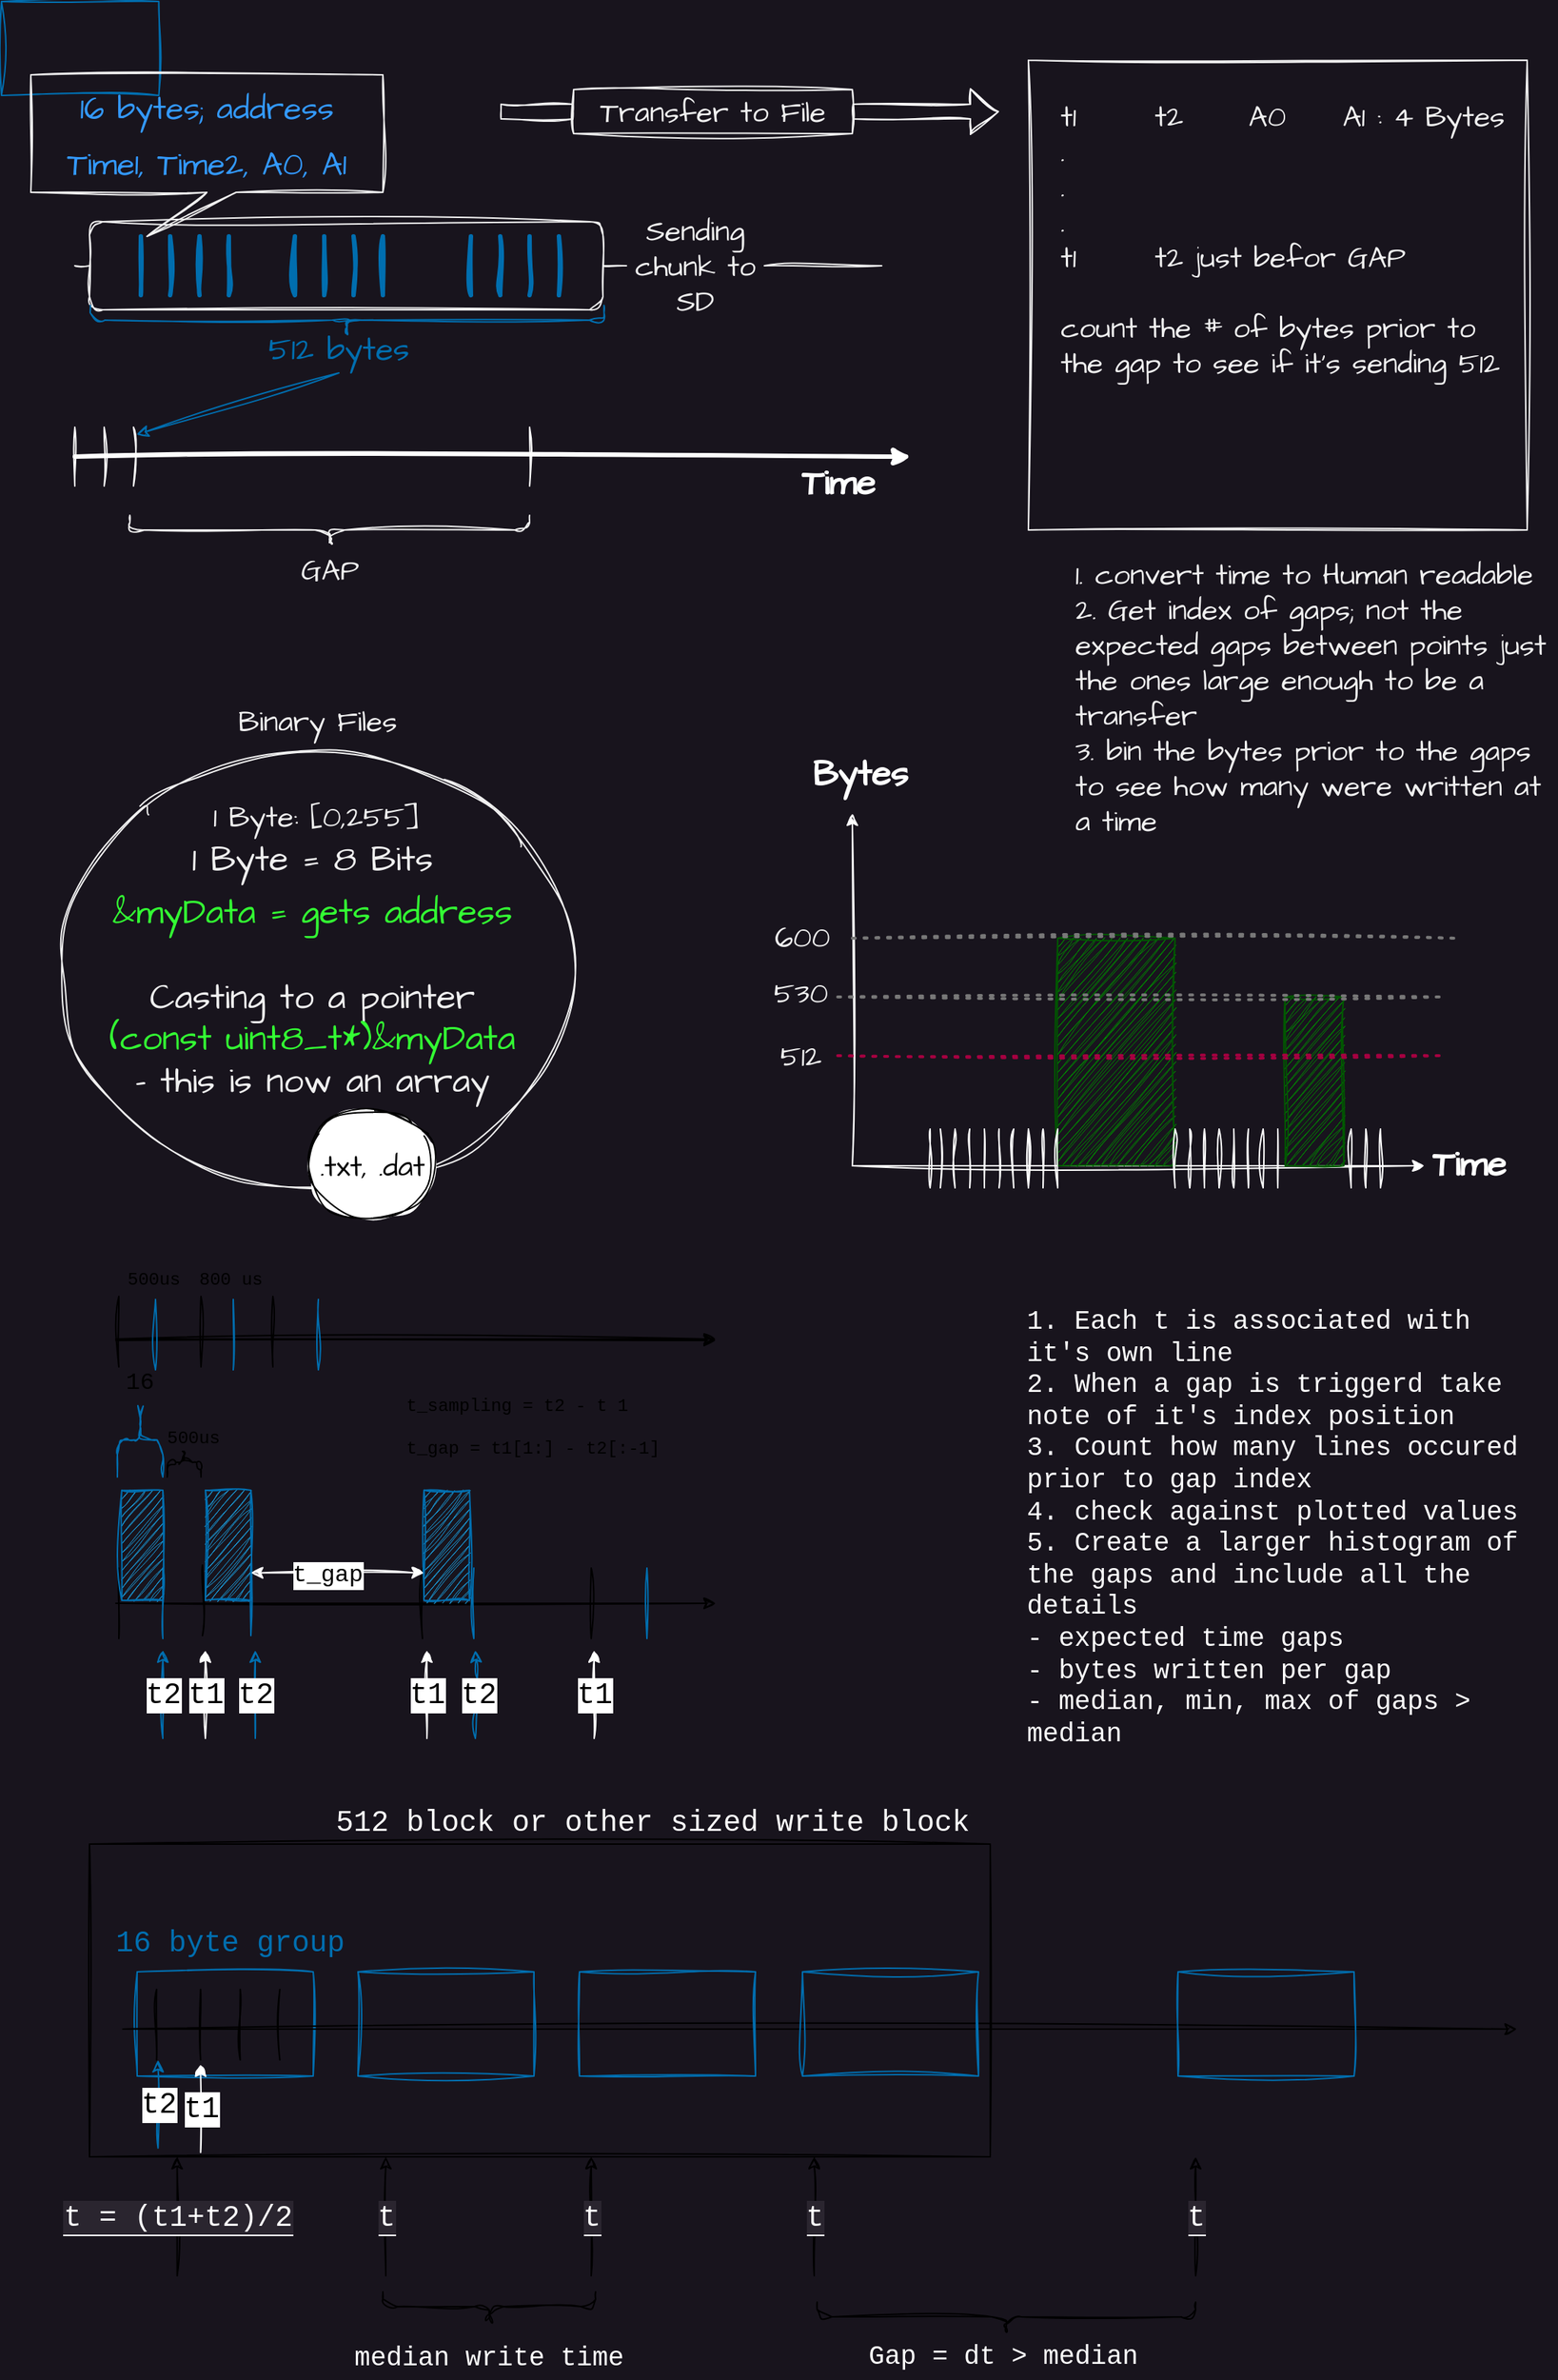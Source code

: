 <mxfile>
    <diagram id="RSmTBoeTnLUQExXN5EUj" name="Page-1">
        <mxGraphModel dx="1097" dy="891" grid="0" gridSize="10" guides="1" tooltips="1" connect="1" arrows="1" fold="1" page="1" pageScale="1" pageWidth="1100" pageHeight="850" background="#18141d" math="0" shadow="0">
            <root>
                <mxCell id="0"/>
                <mxCell id="1" parent="0"/>
                <mxCell id="216" value="" style="rounded=0;whiteSpace=wrap;html=1;sketch=1;hachureGap=4;jiggle=2;curveFitting=1;fontFamily=Courier New;fontSize=20;fontColor=#006eaf;fillColor=none;" vertex="1" parent="1">
                    <mxGeometry x="60" y="1255" width="614" height="213" as="geometry"/>
                </mxCell>
                <mxCell id="202" value="" style="whiteSpace=wrap;html=1;sketch=1;hachureGap=4;jiggle=2;curveFitting=1;fontFamily=Courier New;fontSize=20;fontColor=#ffffff;fillColor=none;strokeColor=#006EAF;" vertex="1" parent="1">
                    <mxGeometry x="92.5" y="1342" width="120" height="71" as="geometry"/>
                </mxCell>
                <mxCell id="191" value="" style="rounded=0;whiteSpace=wrap;html=1;sketch=1;hachureGap=4;jiggle=2;curveFitting=1;fontFamily=Courier New;fontSize=20;fontColor=#ffffff;fillColor=none;strokeColor=#006EAF;" vertex="1" parent="1">
                    <mxGeometry width="107.25" height="64" as="geometry"/>
                </mxCell>
                <mxCell id="15" value="" style="rounded=1;whiteSpace=wrap;html=1;sketch=1;hachureGap=4;jiggle=2;curveFitting=1;fontFamily=Architects Daughter;fontSource=https%3A%2F%2Ffonts.googleapis.com%2Fcss%3Ffamily%3DArchitects%2BDaughter;fontSize=22;fontColor=#33FF33;fillColor=none;strokeColor=#F0F0F0;" parent="1" vertex="1">
                    <mxGeometry x="60" y="150" width="350" height="60" as="geometry"/>
                </mxCell>
                <mxCell id="3" value="" style="ellipse;whiteSpace=wrap;html=1;sketch=1;hachureGap=4;jiggle=2;curveFitting=1;fontFamily=Architects Daughter;fontSource=https%3A%2F%2Ffonts.googleapis.com%2Fcss%3Ffamily%3DArchitects%2BDaughter;fontSize=20;fillColor=none;strokeColor=#F0F0F0;" parent="1" vertex="1">
                    <mxGeometry x="40" y="510" width="350" height="300" as="geometry"/>
                </mxCell>
                <mxCell id="4" value=".txt, .dat" style="ellipse;whiteSpace=wrap;html=1;sketch=1;hachureGap=4;jiggle=2;curveFitting=1;fontFamily=Architects Daughter;fontSource=https%3A%2F%2Ffonts.googleapis.com%2Fcss%3Ffamily%3DArchitects%2BDaughter;fontSize=20;fillColor=default;" parent="1" vertex="1">
                    <mxGeometry x="210" y="755" width="85.71" height="75" as="geometry"/>
                </mxCell>
                <mxCell id="2" value="Binary Files" style="text;align=center;verticalAlign=middle;resizable=0;points=[];autosize=1;strokeColor=none;fillColor=none;fontSize=20;fontFamily=Architects Daughter;sketch=1;hachureGap=4;jiggle=2;curveFitting=1;fontSource=https%3A%2F%2Ffonts.googleapis.com%2Fcss%3Ffamily%3DArchitects%2BDaughter;html=1;fontColor=#F0F0F0;" parent="1" vertex="1">
                    <mxGeometry x="140" y="470" width="150" height="40" as="geometry"/>
                </mxCell>
                <mxCell id="5" value="1 Byte: [0,255]" style="text;html=1;strokeColor=none;fillColor=none;align=center;verticalAlign=middle;whiteSpace=wrap;rounded=0;sketch=1;hachureGap=4;jiggle=2;curveFitting=1;fontFamily=Architects Daughter;fontSource=https%3A%2F%2Ffonts.googleapis.com%2Fcss%3Ffamily%3DArchitects%2BDaughter;fontSize=20;fontColor=#F0F0F0;" parent="1" vertex="1">
                    <mxGeometry x="130" y="540" width="170" height="30" as="geometry"/>
                </mxCell>
                <mxCell id="6" value="1 Byte = 8 Bits" style="text;html=1;strokeColor=none;fillColor=none;align=center;verticalAlign=middle;whiteSpace=wrap;rounded=0;sketch=1;hachureGap=4;jiggle=2;curveFitting=1;fontFamily=Architects Daughter;fontSource=https%3A%2F%2Ffonts.googleapis.com%2Fcss%3Ffamily%3DArchitects%2BDaughter;fontSize=24;fontColor=#F0F0F0;" parent="1" vertex="1">
                    <mxGeometry x="127" y="570" width="170" height="30" as="geometry"/>
                </mxCell>
                <mxCell id="7" value="&lt;font color=&quot;#33ff33&quot;&gt;&amp;amp;myData = gets address&lt;br&gt;&lt;/font&gt;&lt;br&gt;Casting to a pointer&lt;br&gt;&lt;font&gt;&lt;font color=&quot;#33ff33&quot;&gt;(const uint8_t*)&amp;amp;myData&lt;/font&gt;&lt;br&gt;&lt;/font&gt;- this is now an array" style="text;html=1;strokeColor=none;fillColor=none;align=center;verticalAlign=top;whiteSpace=wrap;rounded=0;sketch=1;hachureGap=4;jiggle=2;curveFitting=1;fontFamily=Architects Daughter;fontSource=https%3A%2F%2Ffonts.googleapis.com%2Fcss%3Ffamily%3DArchitects%2BDaughter;fontSize=24;fontColor=#F0F0F0;" parent="1" vertex="1">
                    <mxGeometry x="72" y="600" width="280" height="190" as="geometry"/>
                </mxCell>
                <mxCell id="9" value="" style="endArrow=none;html=1;sketch=1;hachureGap=4;jiggle=2;curveFitting=1;fontFamily=Architects Daughter;fontSource=https%3A%2F%2Ffonts.googleapis.com%2Fcss%3Ffamily%3DArchitects%2BDaughter;fontSize=24;fontColor=#66FF66;startArrow=none;strokeColor=#F0F0F0;" parent="1" source="60" edge="1">
                    <mxGeometry width="50" height="50" relative="1" as="geometry">
                        <mxPoint x="50" y="190" as="sourcePoint"/>
                        <mxPoint x="600" y="180" as="targetPoint"/>
                    </mxGeometry>
                </mxCell>
                <mxCell id="10" value="" style="endArrow=none;html=1;sketch=1;hachureGap=4;jiggle=2;curveFitting=1;fontFamily=Architects Daughter;fontSource=https%3A%2F%2Ffonts.googleapis.com%2Fcss%3Ffamily%3DArchitects%2BDaughter;fontSize=31;fontColor=#33FF33;strokeColor=#006EAF;strokeWidth=3;fillColor=#1ba1e2;" parent="1" edge="1">
                    <mxGeometry width="50" height="50" relative="1" as="geometry">
                        <mxPoint x="115" y="200" as="sourcePoint"/>
                        <mxPoint x="115" y="160" as="targetPoint"/>
                    </mxGeometry>
                </mxCell>
                <mxCell id="11" value="" style="endArrow=none;html=1;sketch=1;hachureGap=4;jiggle=2;curveFitting=1;fontFamily=Architects Daughter;fontSource=https%3A%2F%2Ffonts.googleapis.com%2Fcss%3Ffamily%3DArchitects%2BDaughter;fontSize=31;fontColor=#33FF33;strokeColor=#006EAF;strokeWidth=3;fillColor=#1ba1e2;" parent="1" edge="1">
                    <mxGeometry width="50" height="50" relative="1" as="geometry">
                        <mxPoint x="95" y="200" as="sourcePoint"/>
                        <mxPoint x="95" y="160" as="targetPoint"/>
                    </mxGeometry>
                </mxCell>
                <mxCell id="12" value="" style="endArrow=none;html=1;sketch=1;hachureGap=4;jiggle=2;curveFitting=1;fontFamily=Architects Daughter;fontSource=https%3A%2F%2Ffonts.googleapis.com%2Fcss%3Ffamily%3DArchitects%2BDaughter;fontSize=31;fontColor=#33FF33;strokeColor=#006EAF;strokeWidth=3;fillColor=#1ba1e2;" parent="1" edge="1">
                    <mxGeometry width="50" height="50" relative="1" as="geometry">
                        <mxPoint x="135" y="200" as="sourcePoint"/>
                        <mxPoint x="135" y="160" as="targetPoint"/>
                    </mxGeometry>
                </mxCell>
                <mxCell id="13" value="" style="endArrow=none;html=1;sketch=1;hachureGap=4;jiggle=2;curveFitting=1;fontFamily=Architects Daughter;fontSource=https%3A%2F%2Ffonts.googleapis.com%2Fcss%3Ffamily%3DArchitects%2BDaughter;fontSize=31;fontColor=#33FF33;strokeColor=#006EAF;strokeWidth=3;fillColor=#1ba1e2;" parent="1" edge="1">
                    <mxGeometry width="50" height="50" relative="1" as="geometry">
                        <mxPoint x="155" y="200" as="sourcePoint"/>
                        <mxPoint x="155" y="160" as="targetPoint"/>
                    </mxGeometry>
                </mxCell>
                <mxCell id="14" value="&lt;font style=&quot;font-size: 22px;&quot;&gt;16 bytes; address&lt;br&gt;Time1, Time2, A0, A1&lt;br&gt;&lt;/font&gt;" style="shape=callout;whiteSpace=wrap;html=1;perimeter=calloutPerimeter;sketch=1;hachureGap=4;jiggle=2;curveFitting=1;fontFamily=Architects Daughter;fontSource=https%3A%2F%2Ffonts.googleapis.com%2Fcss%3Ffamily%3DArchitects%2BDaughter;fontSize=31;position2=0.33;fillColor=none;fontColor=#3399FF;strokeColor=#F0F0F0;" parent="1" vertex="1">
                    <mxGeometry x="20" y="50" width="240" height="110" as="geometry"/>
                </mxCell>
                <mxCell id="16" value="" style="endArrow=none;html=1;sketch=1;hachureGap=4;jiggle=2;curveFitting=1;fontFamily=Architects Daughter;fontSource=https%3A%2F%2Ffonts.googleapis.com%2Fcss%3Ffamily%3DArchitects%2BDaughter;fontSize=24;fontColor=#66FF66;strokeColor=#F0F0F0;" parent="1" target="15" edge="1">
                    <mxGeometry width="50" height="50" relative="1" as="geometry">
                        <mxPoint x="50" y="180" as="sourcePoint"/>
                        <mxPoint x="590" y="190" as="targetPoint"/>
                    </mxGeometry>
                </mxCell>
                <mxCell id="17" value="512 bytes" style="text;html=1;strokeColor=none;fillColor=none;align=center;verticalAlign=middle;whiteSpace=wrap;rounded=0;sketch=1;hachureGap=4;jiggle=2;curveFitting=1;fontFamily=Architects Daughter;fontSource=https%3A%2F%2Ffonts.googleapis.com%2Fcss%3Ffamily%3DArchitects%2BDaughter;fontSize=22;fontColor=#006eaf;" parent="1" vertex="1">
                    <mxGeometry x="170" y="223" width="120" height="30" as="geometry"/>
                </mxCell>
                <mxCell id="20" value="" style="endArrow=classic;html=1;sketch=1;hachureGap=4;jiggle=2;curveFitting=1;strokeColor=#FFFFFF;strokeWidth=3;fontFamily=Architects Daughter;fontSource=https%3A%2F%2Ffonts.googleapis.com%2Fcss%3Ffamily%3DArchitects%2BDaughter;fontSize=22;fontColor=#FFFFFF;" parent="1" edge="1">
                    <mxGeometry width="50" height="50" relative="1" as="geometry">
                        <mxPoint x="50" y="310" as="sourcePoint"/>
                        <mxPoint x="620" y="310" as="targetPoint"/>
                    </mxGeometry>
                </mxCell>
                <mxCell id="21" value="Time" style="text;strokeColor=none;fillColor=none;html=1;fontSize=24;fontStyle=1;verticalAlign=middle;align=center;sketch=1;hachureGap=4;jiggle=2;curveFitting=1;fontFamily=Architects Daughter;fontSource=https%3A%2F%2Ffonts.googleapis.com%2Fcss%3Ffamily%3DArchitects%2BDaughter;fontColor=#FFFFFF;" parent="1" vertex="1">
                    <mxGeometry x="950" y="772.5" width="100" height="40" as="geometry"/>
                </mxCell>
                <mxCell id="24" value="" style="endArrow=none;html=1;sketch=1;hachureGap=4;jiggle=2;curveFitting=1;strokeColor=#FFFFFF;strokeWidth=1;fontFamily=Architects Daughter;fontSource=https%3A%2F%2Ffonts.googleapis.com%2Fcss%3Ffamily%3DArchitects%2BDaughter;fontSize=22;fontColor=#FFFFFF;" parent="1" edge="1">
                    <mxGeometry width="50" height="50" relative="1" as="geometry">
                        <mxPoint x="90" y="290" as="sourcePoint"/>
                        <mxPoint x="90" y="330" as="targetPoint"/>
                    </mxGeometry>
                </mxCell>
                <mxCell id="28" value="" style="endArrow=classic;html=1;sketch=1;hachureGap=4;jiggle=2;curveFitting=1;strokeColor=#FFFFFF;strokeWidth=1;fontFamily=Architects Daughter;fontSource=https%3A%2F%2Ffonts.googleapis.com%2Fcss%3Ffamily%3DArchitects%2BDaughter;fontSize=22;fontColor=#FFFFFF;" parent="1" edge="1">
                    <mxGeometry width="50" height="50" relative="1" as="geometry">
                        <mxPoint x="580" y="793" as="sourcePoint"/>
                        <mxPoint x="580" y="553" as="targetPoint"/>
                    </mxGeometry>
                </mxCell>
                <mxCell id="29" value="" style="endArrow=classic;html=1;sketch=1;hachureGap=4;jiggle=2;curveFitting=1;strokeColor=#FFFFFF;strokeWidth=1;fontFamily=Architects Daughter;fontSource=https%3A%2F%2Ffonts.googleapis.com%2Fcss%3Ffamily%3DArchitects%2BDaughter;fontSize=22;fontColor=#FFFFFF;entryX=0;entryY=0.75;entryDx=0;entryDy=0;" parent="1" edge="1">
                    <mxGeometry width="50" height="50" relative="1" as="geometry">
                        <mxPoint x="580" y="793" as="sourcePoint"/>
                        <mxPoint x="970" y="793" as="targetPoint"/>
                    </mxGeometry>
                </mxCell>
                <mxCell id="30" value="Time" style="text;strokeColor=none;fillColor=none;html=1;fontSize=24;fontStyle=1;verticalAlign=middle;align=center;sketch=1;hachureGap=4;jiggle=2;curveFitting=1;fontFamily=Architects Daughter;fontSource=https%3A%2F%2Ffonts.googleapis.com%2Fcss%3Ffamily%3DArchitects%2BDaughter;fontColor=#FFFFFF;" parent="1" vertex="1">
                    <mxGeometry x="520" y="309" width="100" height="40" as="geometry"/>
                </mxCell>
                <mxCell id="31" value="Bytes" style="text;strokeColor=none;fillColor=none;html=1;fontSize=24;fontStyle=1;verticalAlign=middle;align=center;sketch=1;hachureGap=4;jiggle=2;curveFitting=1;fontFamily=Architects Daughter;fontSource=https%3A%2F%2Ffonts.googleapis.com%2Fcss%3Ffamily%3DArchitects%2BDaughter;fontColor=#FFFFFF;" parent="1" vertex="1">
                    <mxGeometry x="540" y="504" width="90" height="45" as="geometry"/>
                </mxCell>
                <mxCell id="34" value="" style="rounded=0;whiteSpace=wrap;html=1;sketch=1;hachureGap=4;jiggle=2;curveFitting=1;fontFamily=Architects Daughter;fontSource=https%3A%2F%2Ffonts.googleapis.com%2Fcss%3Ffamily%3DArchitects%2BDaughter;fontSize=22;fontColor=#ffffff;fillColor=#008a00;strokeColor=#005700;" parent="1" vertex="1">
                    <mxGeometry x="720" y="638" width="80" height="155" as="geometry"/>
                </mxCell>
                <mxCell id="36" value="" style="rounded=0;whiteSpace=wrap;html=1;sketch=1;hachureGap=4;jiggle=2;curveFitting=1;fontFamily=Architects Daughter;fontSource=https%3A%2F%2Ffonts.googleapis.com%2Fcss%3Ffamily%3DArchitects%2BDaughter;fontSize=22;fontColor=#ffffff;fillColor=#008a00;strokeColor=#005700;" parent="1" vertex="1">
                    <mxGeometry x="875" y="678" width="40" height="115" as="geometry"/>
                </mxCell>
                <mxCell id="43" value="" style="shape=flexArrow;endArrow=classic;html=1;sketch=1;hachureGap=4;jiggle=2;curveFitting=1;strokeColor=#FFFFFF;strokeWidth=1;fontFamily=Architects Daughter;fontSource=https%3A%2F%2Ffonts.googleapis.com%2Fcss%3Ffamily%3DArchitects%2BDaughter;fontSize=60;fontColor=#FF3333;startArrow=none;" parent="1" source="44" edge="1">
                    <mxGeometry width="50" height="50" relative="1" as="geometry">
                        <mxPoint x="340" y="75" as="sourcePoint"/>
                        <mxPoint x="680" y="75" as="targetPoint"/>
                    </mxGeometry>
                </mxCell>
                <mxCell id="46" value="" style="shape=flexArrow;endArrow=none;html=1;sketch=1;hachureGap=4;jiggle=2;curveFitting=1;strokeColor=#F0F0F0;strokeWidth=1;fontFamily=Architects Daughter;fontSource=https%3A%2F%2Ffonts.googleapis.com%2Fcss%3Ffamily%3DArchitects%2BDaughter;fontSize=60;fontColor=#FF3333;" parent="1" target="44" edge="1">
                    <mxGeometry width="50" height="50" relative="1" as="geometry">
                        <mxPoint x="340" y="75" as="sourcePoint"/>
                        <mxPoint x="680" y="75" as="targetPoint"/>
                    </mxGeometry>
                </mxCell>
                <mxCell id="44" value="Transfer to File" style="text;html=1;strokeColor=#F0F0F0;fillColor=none;align=center;verticalAlign=middle;whiteSpace=wrap;rounded=0;sketch=1;hachureGap=4;jiggle=2;curveFitting=1;fontFamily=Architects Daughter;fontSource=https%3A%2F%2Ffonts.googleapis.com%2Fcss%3Ffamily%3DArchitects%2BDaughter;fontSize=20;fontColor=#F0F0F0;" parent="1" vertex="1">
                    <mxGeometry x="390" y="60" width="190" height="30" as="geometry"/>
                </mxCell>
                <mxCell id="47" value="" style="endArrow=none;html=1;sketch=1;hachureGap=4;jiggle=2;curveFitting=1;strokeColor=#FFFFFF;strokeWidth=1;fontFamily=Architects Daughter;fontSource=https%3A%2F%2Ffonts.googleapis.com%2Fcss%3Ffamily%3DArchitects%2BDaughter;fontSize=22;fontColor=#FFFFFF;" parent="1" edge="1">
                    <mxGeometry width="50" height="50" relative="1" as="geometry">
                        <mxPoint x="633" y="768" as="sourcePoint"/>
                        <mxPoint x="633" y="808" as="targetPoint"/>
                    </mxGeometry>
                </mxCell>
                <mxCell id="49" value="" style="endArrow=none;html=1;sketch=1;hachureGap=4;jiggle=2;curveFitting=1;strokeColor=#FFFFFF;strokeWidth=1;fontFamily=Architects Daughter;fontSource=https%3A%2F%2Ffonts.googleapis.com%2Fcss%3Ffamily%3DArchitects%2BDaughter;fontSize=22;fontColor=#FFFFFF;" parent="1" edge="1">
                    <mxGeometry width="50" height="50" relative="1" as="geometry">
                        <mxPoint x="640" y="768" as="sourcePoint"/>
                        <mxPoint x="640" y="808" as="targetPoint"/>
                    </mxGeometry>
                </mxCell>
                <mxCell id="50" value="" style="endArrow=none;html=1;sketch=1;hachureGap=4;jiggle=2;curveFitting=1;strokeColor=#FFFFFF;strokeWidth=1;fontFamily=Architects Daughter;fontSource=https%3A%2F%2Ffonts.googleapis.com%2Fcss%3Ffamily%3DArchitects%2BDaughter;fontSize=22;fontColor=#FFFFFF;" parent="1" edge="1">
                    <mxGeometry width="50" height="50" relative="1" as="geometry">
                        <mxPoint x="720" y="768" as="sourcePoint"/>
                        <mxPoint x="720" y="808" as="targetPoint"/>
                    </mxGeometry>
                </mxCell>
                <mxCell id="55" value="" style="endArrow=none;html=1;sketch=1;hachureGap=4;jiggle=2;curveFitting=1;strokeColor=#FFFFFF;strokeWidth=1;fontFamily=Architects Daughter;fontSource=https%3A%2F%2Ffonts.googleapis.com%2Fcss%3Ffamily%3DArchitects%2BDaughter;fontSize=22;fontColor=#FFFFFF;" parent="1" edge="1">
                    <mxGeometry width="50" height="50" relative="1" as="geometry">
                        <mxPoint x="800" y="768" as="sourcePoint"/>
                        <mxPoint x="800" y="808" as="targetPoint"/>
                    </mxGeometry>
                </mxCell>
                <mxCell id="56" value="" style="endArrow=none;html=1;sketch=1;hachureGap=4;jiggle=2;curveFitting=1;strokeColor=#FFFFFF;strokeWidth=1;fontFamily=Architects Daughter;fontSource=https%3A%2F%2Ffonts.googleapis.com%2Fcss%3Ffamily%3DArchitects%2BDaughter;fontSize=22;fontColor=#FFFFFF;" parent="1" edge="1">
                    <mxGeometry width="50" height="50" relative="1" as="geometry">
                        <mxPoint x="870" y="768" as="sourcePoint"/>
                        <mxPoint x="870" y="808" as="targetPoint"/>
                    </mxGeometry>
                </mxCell>
                <mxCell id="58" value="" style="endArrow=none;html=1;sketch=1;hachureGap=4;jiggle=2;curveFitting=1;strokeColor=#FFFFFF;strokeWidth=1;fontFamily=Architects Daughter;fontSource=https%3A%2F%2Ffonts.googleapis.com%2Fcss%3Ffamily%3DArchitects%2BDaughter;fontSize=22;fontColor=#FFFFFF;" parent="1" edge="1">
                    <mxGeometry width="50" height="50" relative="1" as="geometry">
                        <mxPoint x="920" y="768" as="sourcePoint"/>
                        <mxPoint x="920" y="808" as="targetPoint"/>
                    </mxGeometry>
                </mxCell>
                <mxCell id="59" value="" style="endArrow=none;html=1;sketch=1;hachureGap=4;jiggle=2;curveFitting=1;strokeColor=#FFFFFF;strokeWidth=1;fontFamily=Architects Daughter;fontSource=https%3A%2F%2Ffonts.googleapis.com%2Fcss%3Ffamily%3DArchitects%2BDaughter;fontSize=22;fontColor=#FFFFFF;" parent="1" edge="1">
                    <mxGeometry width="50" height="50" relative="1" as="geometry">
                        <mxPoint x="360" y="290" as="sourcePoint"/>
                        <mxPoint x="360" y="330" as="targetPoint"/>
                    </mxGeometry>
                </mxCell>
                <mxCell id="61" value="" style="endArrow=none;html=1;sketch=1;hachureGap=4;jiggle=2;curveFitting=1;fontFamily=Architects Daughter;fontSource=https%3A%2F%2Ffonts.googleapis.com%2Fcss%3Ffamily%3DArchitects%2BDaughter;fontSize=24;fontColor=#66FF66;startArrow=none;strokeColor=#F0F0F0;" parent="1" source="15" target="60" edge="1">
                    <mxGeometry width="50" height="50" relative="1" as="geometry">
                        <mxPoint x="410" y="180" as="sourcePoint"/>
                        <mxPoint x="600" y="180" as="targetPoint"/>
                    </mxGeometry>
                </mxCell>
                <mxCell id="60" value="Sending chunk to SD" style="text;html=1;strokeColor=none;fillColor=none;align=center;verticalAlign=middle;rounded=0;sketch=1;hachureGap=4;jiggle=2;curveFitting=1;fontFamily=Architects Daughter;fontSource=https%3A%2F%2Ffonts.googleapis.com%2Fcss%3Ffamily%3DArchitects%2BDaughter;fontSize=20;whiteSpace=wrap;labelBorderColor=none;fontColor=#F0F0F0;" parent="1" vertex="1">
                    <mxGeometry x="426" y="165" width="94" height="30" as="geometry"/>
                </mxCell>
                <mxCell id="65" value="" style="endArrow=none;html=1;sketch=1;hachureGap=4;jiggle=2;curveFitting=1;fontFamily=Architects Daughter;fontSource=https%3A%2F%2Ffonts.googleapis.com%2Fcss%3Ffamily%3DArchitects%2BDaughter;fontSize=31;fontColor=#33FF33;strokeColor=#006EAF;strokeWidth=3;fillColor=#1ba1e2;" parent="1" edge="1">
                    <mxGeometry width="50" height="50" relative="1" as="geometry">
                        <mxPoint x="200.0" y="200" as="sourcePoint"/>
                        <mxPoint x="200.0" y="160" as="targetPoint"/>
                    </mxGeometry>
                </mxCell>
                <mxCell id="66" value="" style="endArrow=none;html=1;sketch=1;hachureGap=4;jiggle=2;curveFitting=1;fontFamily=Architects Daughter;fontSource=https%3A%2F%2Ffonts.googleapis.com%2Fcss%3Ffamily%3DArchitects%2BDaughter;fontSize=31;fontColor=#33FF33;strokeColor=#006EAF;strokeWidth=3;fillColor=#1ba1e2;" parent="1" edge="1">
                    <mxGeometry width="50" height="50" relative="1" as="geometry">
                        <mxPoint x="220.0" y="200" as="sourcePoint"/>
                        <mxPoint x="220.0" y="160" as="targetPoint"/>
                    </mxGeometry>
                </mxCell>
                <mxCell id="67" value="" style="endArrow=none;html=1;sketch=1;hachureGap=4;jiggle=2;curveFitting=1;fontFamily=Architects Daughter;fontSource=https%3A%2F%2Ffonts.googleapis.com%2Fcss%3Ffamily%3DArchitects%2BDaughter;fontSize=31;fontColor=#33FF33;strokeColor=#006EAF;strokeWidth=3;fillColor=#1ba1e2;" parent="1" edge="1">
                    <mxGeometry width="50" height="50" relative="1" as="geometry">
                        <mxPoint x="240.0" y="200" as="sourcePoint"/>
                        <mxPoint x="240.0" y="160" as="targetPoint"/>
                    </mxGeometry>
                </mxCell>
                <mxCell id="68" value="" style="endArrow=none;html=1;sketch=1;hachureGap=4;jiggle=2;curveFitting=1;fontFamily=Architects Daughter;fontSource=https%3A%2F%2Ffonts.googleapis.com%2Fcss%3Ffamily%3DArchitects%2BDaughter;fontSize=31;fontColor=#33FF33;strokeColor=#006EAF;strokeWidth=3;fillColor=#1ba1e2;" parent="1" edge="1">
                    <mxGeometry width="50" height="50" relative="1" as="geometry">
                        <mxPoint x="320.0" y="200" as="sourcePoint"/>
                        <mxPoint x="320.0" y="160" as="targetPoint"/>
                    </mxGeometry>
                </mxCell>
                <mxCell id="72" value="" style="endArrow=none;html=1;sketch=1;hachureGap=4;jiggle=2;curveFitting=1;fontFamily=Architects Daughter;fontSource=https%3A%2F%2Ffonts.googleapis.com%2Fcss%3Ffamily%3DArchitects%2BDaughter;fontSize=31;fontColor=#33FF33;strokeColor=#006EAF;strokeWidth=3;fillColor=#1ba1e2;" parent="1" edge="1">
                    <mxGeometry width="50" height="50" relative="1" as="geometry">
                        <mxPoint x="340" y="200" as="sourcePoint"/>
                        <mxPoint x="340" y="160" as="targetPoint"/>
                    </mxGeometry>
                </mxCell>
                <mxCell id="73" value="" style="endArrow=none;html=1;sketch=1;hachureGap=4;jiggle=2;curveFitting=1;fontFamily=Architects Daughter;fontSource=https%3A%2F%2Ffonts.googleapis.com%2Fcss%3Ffamily%3DArchitects%2BDaughter;fontSize=31;fontColor=#33FF33;strokeColor=#006EAF;strokeWidth=3;fillColor=#1ba1e2;" parent="1" edge="1">
                    <mxGeometry width="50" height="50" relative="1" as="geometry">
                        <mxPoint x="360" y="200" as="sourcePoint"/>
                        <mxPoint x="360" y="160" as="targetPoint"/>
                    </mxGeometry>
                </mxCell>
                <mxCell id="74" value="" style="endArrow=none;html=1;sketch=1;hachureGap=4;jiggle=2;curveFitting=1;fontFamily=Architects Daughter;fontSource=https%3A%2F%2Ffonts.googleapis.com%2Fcss%3Ffamily%3DArchitects%2BDaughter;fontSize=31;fontColor=#33FF33;strokeColor=#006EAF;strokeWidth=3;fillColor=#1ba1e2;" parent="1" edge="1">
                    <mxGeometry width="50" height="50" relative="1" as="geometry">
                        <mxPoint x="380" y="200" as="sourcePoint"/>
                        <mxPoint x="380" y="160" as="targetPoint"/>
                    </mxGeometry>
                </mxCell>
                <mxCell id="77" value="" style="endArrow=none;html=1;sketch=1;hachureGap=4;jiggle=2;curveFitting=1;strokeColor=#FFFFFF;strokeWidth=1;fontFamily=Architects Daughter;fontSource=https%3A%2F%2Ffonts.googleapis.com%2Fcss%3Ffamily%3DArchitects%2BDaughter;fontSize=22;fontColor=#FFFFFF;" parent="1" edge="1">
                    <mxGeometry width="50" height="50" relative="1" as="geometry">
                        <mxPoint x="70" y="290.0" as="sourcePoint"/>
                        <mxPoint x="70" y="330.0" as="targetPoint"/>
                    </mxGeometry>
                </mxCell>
                <mxCell id="78" value="" style="endArrow=none;html=1;sketch=1;hachureGap=4;jiggle=2;curveFitting=1;strokeColor=#FFFFFF;strokeWidth=1;fontFamily=Architects Daughter;fontSource=https%3A%2F%2Ffonts.googleapis.com%2Fcss%3Ffamily%3DArchitects%2BDaughter;fontSize=22;fontColor=#FFFFFF;" parent="1" edge="1">
                    <mxGeometry width="50" height="50" relative="1" as="geometry">
                        <mxPoint x="50" y="290.0" as="sourcePoint"/>
                        <mxPoint x="50" y="330.0" as="targetPoint"/>
                    </mxGeometry>
                </mxCell>
                <mxCell id="79" value="" style="rounded=0;whiteSpace=wrap;html=1;sketch=1;hachureGap=4;jiggle=2;curveFitting=1;fontFamily=Architects Daughter;fontSource=https%3A%2F%2Ffonts.googleapis.com%2Fcss%3Ffamily%3DArchitects%2BDaughter;fontSize=20;fillColor=none;strokeColor=#F0F0F0;" parent="1" vertex="1">
                    <mxGeometry x="700" y="40" width="340" height="320" as="geometry"/>
                </mxCell>
                <mxCell id="80" value="t1&lt;span style=&quot;white-space: pre;&quot;&gt;&#9;&lt;/span&gt;t2&amp;nbsp;&lt;span style=&quot;white-space: pre;&quot;&gt;&#9;&lt;/span&gt;A0&lt;span style=&quot;white-space: pre;&quot;&gt;&#9;&lt;/span&gt;A1 : 4 Bytes&lt;br&gt;.&lt;br&gt;.&lt;br&gt;.&amp;nbsp;&lt;br&gt;t1&lt;span style=&quot;white-space: pre;&quot;&gt;&#9;&lt;/span&gt;t2 just befor GAP&lt;br&gt;&lt;br&gt;count the # of bytes prior to the gap to see if it's sending 512" style="text;html=1;strokeColor=none;fillColor=none;align=left;verticalAlign=top;whiteSpace=wrap;rounded=0;sketch=1;hachureGap=4;jiggle=2;curveFitting=1;fontFamily=Architects Daughter;fontSource=https%3A%2F%2Ffonts.googleapis.com%2Fcss%3Ffamily%3DArchitects%2BDaughter;fontSize=20;fontColor=#F0F0F0;" parent="1" vertex="1">
                    <mxGeometry x="720" y="60" width="310" height="280" as="geometry"/>
                </mxCell>
                <mxCell id="83" value="1. convert time to Human readable&lt;br&gt;2. Get index of gaps; not the expected gaps between points just the ones large enough to be a transfer&amp;nbsp;&lt;br&gt;3. bin the bytes prior to the gaps to see how many were written at a time&amp;nbsp;" style="text;html=1;strokeColor=none;fillColor=none;align=left;verticalAlign=top;whiteSpace=wrap;rounded=0;sketch=1;hachureGap=4;jiggle=2;curveFitting=1;fontFamily=Architects Daughter;fontSource=https%3A%2F%2Ffonts.googleapis.com%2Fcss%3Ffamily%3DArchitects%2BDaughter;fontSize=20;labelBorderColor=none;labelBackgroundColor=none;fontColor=#F0F0F0;" parent="1" vertex="1">
                    <mxGeometry x="730" y="372" width="330" height="215" as="geometry"/>
                </mxCell>
                <mxCell id="84" value="512" style="text;html=1;strokeColor=none;fillColor=none;align=center;verticalAlign=middle;whiteSpace=wrap;rounded=0;sketch=1;hachureGap=4;jiggle=2;curveFitting=1;fontFamily=Architects Daughter;fontSource=https%3A%2F%2Ffonts.googleapis.com%2Fcss%3Ffamily%3DArchitects%2BDaughter;fontSize=20;fontColor=#F0F0F0;" parent="1" vertex="1">
                    <mxGeometry x="515" y="702.5" width="60" height="30" as="geometry"/>
                </mxCell>
                <mxCell id="86" value="600" style="text;html=1;strokeColor=none;fillColor=none;align=center;verticalAlign=middle;whiteSpace=wrap;rounded=0;sketch=1;hachureGap=4;jiggle=2;curveFitting=1;fontFamily=Architects Daughter;fontSource=https%3A%2F%2Ffonts.googleapis.com%2Fcss%3Ffamily%3DArchitects%2BDaughter;fontSize=20;fontColor=#F0F0F0;" parent="1" vertex="1">
                    <mxGeometry x="516" y="622" width="60" height="30" as="geometry"/>
                </mxCell>
                <mxCell id="87" value="530" style="text;html=1;strokeColor=none;fillColor=none;align=center;verticalAlign=middle;whiteSpace=wrap;rounded=0;sketch=1;hachureGap=4;jiggle=2;curveFitting=1;fontFamily=Architects Daughter;fontSource=https%3A%2F%2Ffonts.googleapis.com%2Fcss%3Ffamily%3DArchitects%2BDaughter;fontSize=20;fontColor=#F0F0F0;" parent="1" vertex="1">
                    <mxGeometry x="515" y="660" width="60" height="30" as="geometry"/>
                </mxCell>
                <mxCell id="88" value="" style="endArrow=none;dashed=1;html=1;dashPattern=1 3;strokeWidth=2;sketch=1;hachureGap=4;jiggle=2;curveFitting=1;fontFamily=Architects Daughter;fontSource=https%3A%2F%2Ffonts.googleapis.com%2Fcss%3Ffamily%3DArchitects%2BDaughter;fontSize=16;fillColor=#d80073;strokeColor=#A50040;" parent="1" edge="1">
                    <mxGeometry width="50" height="50" relative="1" as="geometry">
                        <mxPoint x="570" y="718" as="sourcePoint"/>
                        <mxPoint x="980" y="718" as="targetPoint"/>
                    </mxGeometry>
                </mxCell>
                <mxCell id="89" value="" style="endArrow=none;html=1;sketch=1;hachureGap=4;jiggle=2;curveFitting=1;strokeColor=#FFFFFF;strokeWidth=1;fontFamily=Architects Daughter;fontSource=https%3A%2F%2Ffonts.googleapis.com%2Fcss%3Ffamily%3DArchitects%2BDaughter;fontSize=22;fontColor=#FFFFFF;" parent="1" edge="1">
                    <mxGeometry width="50" height="50" relative="1" as="geometry">
                        <mxPoint x="660" y="768" as="sourcePoint"/>
                        <mxPoint x="660" y="808" as="targetPoint"/>
                    </mxGeometry>
                </mxCell>
                <mxCell id="90" value="" style="endArrow=none;html=1;sketch=1;hachureGap=4;jiggle=2;curveFitting=1;strokeColor=#FFFFFF;strokeWidth=1;fontFamily=Architects Daughter;fontSource=https%3A%2F%2Ffonts.googleapis.com%2Fcss%3Ffamily%3DArchitects%2BDaughter;fontSize=22;fontColor=#FFFFFF;" parent="1" edge="1">
                    <mxGeometry width="50" height="50" relative="1" as="geometry">
                        <mxPoint x="650" y="768" as="sourcePoint"/>
                        <mxPoint x="650" y="808" as="targetPoint"/>
                    </mxGeometry>
                </mxCell>
                <mxCell id="91" value="" style="endArrow=none;html=1;sketch=1;hachureGap=4;jiggle=2;curveFitting=1;strokeColor=#FFFFFF;strokeWidth=1;fontFamily=Architects Daughter;fontSource=https%3A%2F%2Ffonts.googleapis.com%2Fcss%3Ffamily%3DArchitects%2BDaughter;fontSize=22;fontColor=#FFFFFF;" parent="1" edge="1">
                    <mxGeometry width="50" height="50" relative="1" as="geometry">
                        <mxPoint x="670" y="768" as="sourcePoint"/>
                        <mxPoint x="670" y="808" as="targetPoint"/>
                    </mxGeometry>
                </mxCell>
                <mxCell id="92" value="" style="endArrow=none;html=1;sketch=1;hachureGap=4;jiggle=2;curveFitting=1;strokeColor=#FFFFFF;strokeWidth=1;fontFamily=Architects Daughter;fontSource=https%3A%2F%2Ffonts.googleapis.com%2Fcss%3Ffamily%3DArchitects%2BDaughter;fontSize=22;fontColor=#FFFFFF;" parent="1" edge="1">
                    <mxGeometry width="50" height="50" relative="1" as="geometry">
                        <mxPoint x="680" y="768" as="sourcePoint"/>
                        <mxPoint x="680" y="808" as="targetPoint"/>
                    </mxGeometry>
                </mxCell>
                <mxCell id="93" value="" style="endArrow=none;html=1;sketch=1;hachureGap=4;jiggle=2;curveFitting=1;strokeColor=#FFFFFF;strokeWidth=1;fontFamily=Architects Daughter;fontSource=https%3A%2F%2Ffonts.googleapis.com%2Fcss%3Ffamily%3DArchitects%2BDaughter;fontSize=22;fontColor=#FFFFFF;" parent="1" edge="1">
                    <mxGeometry width="50" height="50" relative="1" as="geometry">
                        <mxPoint x="690" y="768" as="sourcePoint"/>
                        <mxPoint x="690" y="808" as="targetPoint"/>
                    </mxGeometry>
                </mxCell>
                <mxCell id="94" value="" style="endArrow=none;html=1;sketch=1;hachureGap=4;jiggle=2;curveFitting=1;strokeColor=#FFFFFF;strokeWidth=1;fontFamily=Architects Daughter;fontSource=https%3A%2F%2Ffonts.googleapis.com%2Fcss%3Ffamily%3DArchitects%2BDaughter;fontSize=22;fontColor=#FFFFFF;" parent="1" edge="1">
                    <mxGeometry width="50" height="50" relative="1" as="geometry">
                        <mxPoint x="700" y="768" as="sourcePoint"/>
                        <mxPoint x="700" y="808" as="targetPoint"/>
                    </mxGeometry>
                </mxCell>
                <mxCell id="95" value="" style="endArrow=none;html=1;sketch=1;hachureGap=4;jiggle=2;curveFitting=1;strokeColor=#FFFFFF;strokeWidth=1;fontFamily=Architects Daughter;fontSource=https%3A%2F%2Ffonts.googleapis.com%2Fcss%3Ffamily%3DArchitects%2BDaughter;fontSize=22;fontColor=#FFFFFF;" parent="1" edge="1">
                    <mxGeometry width="50" height="50" relative="1" as="geometry">
                        <mxPoint x="700" y="768" as="sourcePoint"/>
                        <mxPoint x="700" y="808" as="targetPoint"/>
                    </mxGeometry>
                </mxCell>
                <mxCell id="96" value="" style="endArrow=none;html=1;sketch=1;hachureGap=4;jiggle=2;curveFitting=1;strokeColor=#FFFFFF;strokeWidth=1;fontFamily=Architects Daughter;fontSource=https%3A%2F%2Ffonts.googleapis.com%2Fcss%3Ffamily%3DArchitects%2BDaughter;fontSize=22;fontColor=#FFFFFF;" parent="1" edge="1">
                    <mxGeometry width="50" height="50" relative="1" as="geometry">
                        <mxPoint x="710" y="768" as="sourcePoint"/>
                        <mxPoint x="710" y="808" as="targetPoint"/>
                    </mxGeometry>
                </mxCell>
                <mxCell id="97" value="" style="endArrow=none;html=1;sketch=1;hachureGap=4;jiggle=2;curveFitting=1;strokeColor=#FFFFFF;strokeWidth=1;fontFamily=Architects Daughter;fontSource=https%3A%2F%2Ffonts.googleapis.com%2Fcss%3Ffamily%3DArchitects%2BDaughter;fontSize=22;fontColor=#FFFFFF;" parent="1" edge="1">
                    <mxGeometry width="50" height="50" relative="1" as="geometry">
                        <mxPoint x="810" y="768" as="sourcePoint"/>
                        <mxPoint x="810" y="808" as="targetPoint"/>
                    </mxGeometry>
                </mxCell>
                <mxCell id="98" value="" style="endArrow=none;html=1;sketch=1;hachureGap=4;jiggle=2;curveFitting=1;strokeColor=#FFFFFF;strokeWidth=1;fontFamily=Architects Daughter;fontSource=https%3A%2F%2Ffonts.googleapis.com%2Fcss%3Ffamily%3DArchitects%2BDaughter;fontSize=22;fontColor=#FFFFFF;" parent="1" edge="1">
                    <mxGeometry width="50" height="50" relative="1" as="geometry">
                        <mxPoint x="820" y="768" as="sourcePoint"/>
                        <mxPoint x="820" y="808" as="targetPoint"/>
                    </mxGeometry>
                </mxCell>
                <mxCell id="103" value="" style="endArrow=none;html=1;sketch=1;hachureGap=4;jiggle=2;curveFitting=1;strokeColor=#FFFFFF;strokeWidth=1;fontFamily=Architects Daughter;fontSource=https%3A%2F%2Ffonts.googleapis.com%2Fcss%3Ffamily%3DArchitects%2BDaughter;fontSize=22;fontColor=#FFFFFF;" parent="1" edge="1">
                    <mxGeometry width="50" height="50" relative="1" as="geometry">
                        <mxPoint x="830" y="768" as="sourcePoint"/>
                        <mxPoint x="830" y="808" as="targetPoint"/>
                    </mxGeometry>
                </mxCell>
                <mxCell id="104" value="" style="endArrow=none;html=1;sketch=1;hachureGap=4;jiggle=2;curveFitting=1;strokeColor=#FFFFFF;strokeWidth=1;fontFamily=Architects Daughter;fontSource=https%3A%2F%2Ffonts.googleapis.com%2Fcss%3Ffamily%3DArchitects%2BDaughter;fontSize=22;fontColor=#FFFFFF;" parent="1" edge="1">
                    <mxGeometry width="50" height="50" relative="1" as="geometry">
                        <mxPoint x="840" y="768" as="sourcePoint"/>
                        <mxPoint x="840" y="808" as="targetPoint"/>
                    </mxGeometry>
                </mxCell>
                <mxCell id="105" value="" style="endArrow=none;html=1;sketch=1;hachureGap=4;jiggle=2;curveFitting=1;strokeColor=#FFFFFF;strokeWidth=1;fontFamily=Architects Daughter;fontSource=https%3A%2F%2Ffonts.googleapis.com%2Fcss%3Ffamily%3DArchitects%2BDaughter;fontSize=22;fontColor=#FFFFFF;" parent="1" edge="1">
                    <mxGeometry width="50" height="50" relative="1" as="geometry">
                        <mxPoint x="850" y="768" as="sourcePoint"/>
                        <mxPoint x="850" y="808" as="targetPoint"/>
                    </mxGeometry>
                </mxCell>
                <mxCell id="106" value="" style="endArrow=none;html=1;sketch=1;hachureGap=4;jiggle=2;curveFitting=1;strokeColor=#FFFFFF;strokeWidth=1;fontFamily=Architects Daughter;fontSource=https%3A%2F%2Ffonts.googleapis.com%2Fcss%3Ffamily%3DArchitects%2BDaughter;fontSize=22;fontColor=#FFFFFF;" parent="1" edge="1">
                    <mxGeometry width="50" height="50" relative="1" as="geometry">
                        <mxPoint x="860" y="768" as="sourcePoint"/>
                        <mxPoint x="860" y="808" as="targetPoint"/>
                    </mxGeometry>
                </mxCell>
                <mxCell id="107" value="" style="endArrow=none;html=1;sketch=1;hachureGap=4;jiggle=2;curveFitting=1;strokeColor=#FFFFFF;strokeWidth=1;fontFamily=Architects Daughter;fontSource=https%3A%2F%2Ffonts.googleapis.com%2Fcss%3Ffamily%3DArchitects%2BDaughter;fontSize=22;fontColor=#FFFFFF;" parent="1" edge="1">
                    <mxGeometry width="50" height="50" relative="1" as="geometry">
                        <mxPoint x="930" y="768" as="sourcePoint"/>
                        <mxPoint x="930" y="808" as="targetPoint"/>
                    </mxGeometry>
                </mxCell>
                <mxCell id="108" value="" style="endArrow=none;html=1;sketch=1;hachureGap=4;jiggle=2;curveFitting=1;strokeColor=#FFFFFF;strokeWidth=1;fontFamily=Architects Daughter;fontSource=https%3A%2F%2Ffonts.googleapis.com%2Fcss%3Ffamily%3DArchitects%2BDaughter;fontSize=22;fontColor=#FFFFFF;" parent="1" edge="1">
                    <mxGeometry width="50" height="50" relative="1" as="geometry">
                        <mxPoint x="940" y="768" as="sourcePoint"/>
                        <mxPoint x="940" y="808" as="targetPoint"/>
                    </mxGeometry>
                </mxCell>
                <mxCell id="113" value="" style="endArrow=none;dashed=1;html=1;dashPattern=1 3;strokeWidth=2;sketch=1;hachureGap=4;jiggle=2;curveFitting=1;fontFamily=Architects Daughter;fontSource=https%3A%2F%2Ffonts.googleapis.com%2Fcss%3Ffamily%3DArchitects%2BDaughter;fontSize=16;strokeColor=#787878;" parent="1" edge="1">
                    <mxGeometry width="50" height="50" relative="1" as="geometry">
                        <mxPoint x="570" y="678" as="sourcePoint"/>
                        <mxPoint x="980" y="678" as="targetPoint"/>
                    </mxGeometry>
                </mxCell>
                <mxCell id="114" value="" style="endArrow=none;dashed=1;html=1;dashPattern=1 3;strokeWidth=2;sketch=1;hachureGap=4;jiggle=2;curveFitting=1;fontFamily=Architects Daughter;fontSource=https%3A%2F%2Ffonts.googleapis.com%2Fcss%3Ffamily%3DArchitects%2BDaughter;fontSize=16;strokeColor=#787878;" parent="1" edge="1">
                    <mxGeometry width="50" height="50" relative="1" as="geometry">
                        <mxPoint x="580" y="638" as="sourcePoint"/>
                        <mxPoint x="990" y="638" as="targetPoint"/>
                    </mxGeometry>
                </mxCell>
                <mxCell id="116" value="" style="endArrow=none;html=1;sketch=1;hachureGap=4;jiggle=2;curveFitting=1;fontFamily=Architects Daughter;fontSource=https%3A%2F%2Ffonts.googleapis.com%2Fcss%3Ffamily%3DArchitects%2BDaughter;fontSize=31;fontColor=#33FF33;strokeColor=#006EAF;strokeWidth=3;fillColor=#1ba1e2;" parent="1" edge="1">
                    <mxGeometry width="50" height="50" relative="1" as="geometry">
                        <mxPoint x="260" y="200" as="sourcePoint"/>
                        <mxPoint x="260" y="160" as="targetPoint"/>
                    </mxGeometry>
                </mxCell>
                <mxCell id="118" value="GAP" style="text;html=1;strokeColor=none;fillColor=none;align=center;verticalAlign=middle;whiteSpace=wrap;rounded=0;labelBackgroundColor=none;labelBorderColor=none;sketch=1;hachureGap=4;jiggle=2;curveFitting=1;fontFamily=Architects Daughter;fontSource=https%3A%2F%2Ffonts.googleapis.com%2Fcss%3Ffamily%3DArchitects%2BDaughter;fontSize=20;fontColor=#F0F0F0;" parent="1" vertex="1">
                    <mxGeometry x="193.75" y="372" width="60" height="30" as="geometry"/>
                </mxCell>
                <mxCell id="119" value="" style="shape=curlyBracket;whiteSpace=wrap;html=1;rounded=1;flipH=1;labelPosition=right;verticalLabelPosition=middle;align=left;verticalAlign=middle;labelBackgroundColor=none;labelBorderColor=none;sketch=1;hachureGap=4;jiggle=2;curveFitting=1;strokeColor=#F0F0F0;fontFamily=Architects Daughter;fontSource=https%3A%2F%2Ffonts.googleapis.com%2Fcss%3Ffamily%3DArchitects%2BDaughter;fontSize=20;fontColor=#F0F0F0;fillColor=none;size=0.5;rotation=90;" parent="1" vertex="1">
                    <mxGeometry x="213.75" y="223.75" width="20" height="272.5" as="geometry"/>
                </mxCell>
                <mxCell id="121" value="" style="endArrow=classic;html=1;sketch=1;hachureGap=4;jiggle=2;curveFitting=1;fontFamily=Architects Daughter;fontSource=https%3A%2F%2Ffonts.googleapis.com%2Fcss%3Ffamily%3DArchitects%2BDaughter;fontSize=16;" parent="1" edge="1">
                    <mxGeometry width="50" height="50" relative="1" as="geometry">
                        <mxPoint x="78" y="1091" as="sourcePoint"/>
                        <mxPoint x="487" y="1091" as="targetPoint"/>
                    </mxGeometry>
                </mxCell>
                <mxCell id="122" value="" style="endArrow=none;html=1;sketch=1;hachureGap=4;jiggle=2;curveFitting=1;fontFamily=Architects Daughter;fontSource=https%3A%2F%2Ffonts.googleapis.com%2Fcss%3Ffamily%3DArchitects%2BDaughter;fontSize=16;" parent="1" edge="1">
                    <mxGeometry width="50" height="50" relative="1" as="geometry">
                        <mxPoint x="80" y="1115" as="sourcePoint"/>
                        <mxPoint x="80" y="1067" as="targetPoint"/>
                    </mxGeometry>
                </mxCell>
                <mxCell id="123" value="" style="endArrow=none;html=1;sketch=1;hachureGap=4;jiggle=2;curveFitting=1;fontFamily=Architects Daughter;fontSource=https%3A%2F%2Ffonts.googleapis.com%2Fcss%3Ffamily%3DArchitects%2BDaughter;fontSize=16;fillColor=#1ba1e2;strokeColor=#006EAF;" parent="1" edge="1">
                    <mxGeometry width="50" height="50" relative="1" as="geometry">
                        <mxPoint x="110" y="1115" as="sourcePoint"/>
                        <mxPoint x="110.0" y="1067" as="targetPoint"/>
                    </mxGeometry>
                </mxCell>
                <mxCell id="124" value="" style="endArrow=none;html=1;sketch=1;hachureGap=4;jiggle=2;curveFitting=1;fontFamily=Architects Daughter;fontSource=https%3A%2F%2Ffonts.googleapis.com%2Fcss%3Ffamily%3DArchitects%2BDaughter;fontSize=16;" parent="1" edge="1">
                    <mxGeometry width="50" height="50" relative="1" as="geometry">
                        <mxPoint x="137" y="1113" as="sourcePoint"/>
                        <mxPoint x="137" y="1065" as="targetPoint"/>
                    </mxGeometry>
                </mxCell>
                <mxCell id="125" value="" style="endArrow=none;html=1;sketch=1;hachureGap=4;jiggle=2;curveFitting=1;fontFamily=Architects Daughter;fontSource=https%3A%2F%2Ffonts.googleapis.com%2Fcss%3Ffamily%3DArchitects%2BDaughter;fontSize=16;fillColor=#1ba1e2;strokeColor=#006EAF;" parent="1" edge="1">
                    <mxGeometry width="50" height="50" relative="1" as="geometry">
                        <mxPoint x="170" y="1113" as="sourcePoint"/>
                        <mxPoint x="170" y="1065" as="targetPoint"/>
                    </mxGeometry>
                </mxCell>
                <mxCell id="126" value="" style="endArrow=none;html=1;sketch=1;hachureGap=4;jiggle=2;curveFitting=1;fontFamily=Architects Daughter;fontSource=https%3A%2F%2Ffonts.googleapis.com%2Fcss%3Ffamily%3DArchitects%2BDaughter;fontSize=16;" parent="1" edge="1">
                    <mxGeometry width="50" height="50" relative="1" as="geometry">
                        <mxPoint x="287" y="1115" as="sourcePoint"/>
                        <mxPoint x="287" y="1067" as="targetPoint"/>
                    </mxGeometry>
                </mxCell>
                <mxCell id="127" value="" style="endArrow=none;html=1;sketch=1;hachureGap=4;jiggle=2;curveFitting=1;fontFamily=Architects Daughter;fontSource=https%3A%2F%2Ffonts.googleapis.com%2Fcss%3Ffamily%3DArchitects%2BDaughter;fontSize=16;fillColor=#1ba1e2;strokeColor=#006EAF;" parent="1" edge="1">
                    <mxGeometry width="50" height="50" relative="1" as="geometry">
                        <mxPoint x="322" y="1115" as="sourcePoint"/>
                        <mxPoint x="322" y="1067" as="targetPoint"/>
                    </mxGeometry>
                </mxCell>
                <mxCell id="128" value="" style="endArrow=none;html=1;sketch=1;hachureGap=4;jiggle=2;curveFitting=1;fontFamily=Architects Daughter;fontSource=https%3A%2F%2Ffonts.googleapis.com%2Fcss%3Ffamily%3DArchitects%2BDaughter;fontSize=16;" parent="1" edge="1">
                    <mxGeometry width="50" height="50" relative="1" as="geometry">
                        <mxPoint x="402" y="1115" as="sourcePoint"/>
                        <mxPoint x="402" y="1067" as="targetPoint"/>
                    </mxGeometry>
                </mxCell>
                <mxCell id="129" value="" style="endArrow=none;html=1;sketch=1;hachureGap=4;jiggle=2;curveFitting=1;fontFamily=Architects Daughter;fontSource=https%3A%2F%2Ffonts.googleapis.com%2Fcss%3Ffamily%3DArchitects%2BDaughter;fontSize=16;fillColor=#1ba1e2;strokeColor=#006EAF;" parent="1" edge="1">
                    <mxGeometry width="50" height="50" relative="1" as="geometry">
                        <mxPoint x="440" y="1115" as="sourcePoint"/>
                        <mxPoint x="440" y="1067" as="targetPoint"/>
                    </mxGeometry>
                </mxCell>
                <mxCell id="130" value="" style="rounded=0;whiteSpace=wrap;html=1;sketch=1;hachureGap=4;jiggle=2;curveFitting=1;fontFamily=Architects Daughter;fontSource=https%3A%2F%2Ffonts.googleapis.com%2Fcss%3Ffamily%3DArchitects%2BDaughter;fontSize=22;fontColor=#ffffff;fillColor=#1ba1e2;strokeColor=#006EAF;" parent="1" vertex="1">
                    <mxGeometry x="82" y="1014" width="28" height="75" as="geometry"/>
                </mxCell>
                <mxCell id="131" value="" style="rounded=0;whiteSpace=wrap;html=1;sketch=1;hachureGap=4;jiggle=2;curveFitting=1;fontFamily=Architects Daughter;fontSource=https%3A%2F%2Ffonts.googleapis.com%2Fcss%3Ffamily%3DArchitects%2BDaughter;fontSize=22;fontColor=#ffffff;fillColor=#1ba1e2;strokeColor=#006EAF;" parent="1" vertex="1">
                    <mxGeometry x="139" y="1014" width="31" height="75" as="geometry"/>
                </mxCell>
                <mxCell id="132" value="" style="rounded=0;whiteSpace=wrap;html=1;sketch=1;hachureGap=4;jiggle=2;curveFitting=1;fontFamily=Architects Daughter;fontSource=https%3A%2F%2Ffonts.googleapis.com%2Fcss%3Ffamily%3DArchitects%2BDaughter;fontSize=22;fontColor=#ffffff;fillColor=#1ba1e2;strokeColor=#006EAF;" parent="1" vertex="1">
                    <mxGeometry x="288" y="1014" width="31" height="75" as="geometry"/>
                </mxCell>
                <mxCell id="134" value="" style="endArrow=classic;html=1;sketch=1;hachureGap=4;jiggle=2;curveFitting=1;fontFamily=Architects Daughter;fontSource=https%3A%2F%2Ffonts.googleapis.com%2Fcss%3Ffamily%3DArchitects%2BDaughter;fontSize=16;fillColor=#1ba1e2;strokeColor=#006EAF;" parent="1" edge="1">
                    <mxGeometry relative="1" as="geometry">
                        <mxPoint x="110" y="1183" as="sourcePoint"/>
                        <mxPoint x="110" y="1123" as="targetPoint"/>
                    </mxGeometry>
                </mxCell>
                <mxCell id="135" value="t2" style="edgeLabel;resizable=0;html=1;align=center;verticalAlign=middle;sketch=1;hachureGap=4;jiggle=2;curveFitting=1;fontFamily=Courier New;fontSize=20;" parent="134" connectable="0" vertex="1">
                    <mxGeometry relative="1" as="geometry"/>
                </mxCell>
                <mxCell id="139" value="" style="shape=curlyBracket;whiteSpace=wrap;html=1;rounded=1;flipH=1;labelPosition=right;verticalLabelPosition=middle;align=left;verticalAlign=middle;sketch=1;hachureGap=4;jiggle=2;curveFitting=1;fontFamily=Architects Daughter;fontSource=https%3A%2F%2Ffonts.googleapis.com%2Fcss%3Ffamily%3DArchitects%2BDaughter;fontSize=20;rotation=-90;fillColor=#1ba1e2;fontColor=#ffffff;strokeColor=#006EAF;" parent="1" vertex="1">
                    <mxGeometry x="69.25" y="964.25" width="50.5" height="31" as="geometry"/>
                </mxCell>
                <mxCell id="140" value="16" style="text;html=1;strokeColor=none;fillColor=none;align=center;verticalAlign=middle;whiteSpace=wrap;rounded=0;sketch=1;hachureGap=4;jiggle=2;curveFitting=1;fontFamily=Courier New;fontSize=16;" parent="1" vertex="1">
                    <mxGeometry x="84" y="926" width="21" height="30" as="geometry"/>
                </mxCell>
                <mxCell id="141" value="" style="shape=curlyBracket;whiteSpace=wrap;html=1;rounded=1;flipH=1;labelPosition=right;verticalLabelPosition=middle;align=left;verticalAlign=middle;sketch=1;hachureGap=4;jiggle=2;curveFitting=1;fontFamily=Architects Daughter;fontSource=https%3A%2F%2Ffonts.googleapis.com%2Fcss%3Ffamily%3DArchitects%2BDaughter;fontSize=20;rotation=-90;" parent="1" vertex="1">
                    <mxGeometry x="114.5" y="983.5" width="20" height="23" as="geometry"/>
                </mxCell>
                <mxCell id="142" value="&lt;font style=&quot;font-size: 12px;&quot;&gt;500us&lt;/font&gt;" style="text;html=1;strokeColor=none;fillColor=none;align=center;verticalAlign=middle;whiteSpace=wrap;rounded=0;sketch=1;hachureGap=4;jiggle=2;curveFitting=1;fontFamily=Courier New;fontSize=20;" parent="1" vertex="1">
                    <mxGeometry x="114.5" y="969" width="32" height="14.5" as="geometry"/>
                </mxCell>
                <mxCell id="150" value="" style="endArrow=classic;html=1;sketch=1;hachureGap=4;jiggle=2;curveFitting=1;fontFamily=Architects Daughter;fontSource=https%3A%2F%2Ffonts.googleapis.com%2Fcss%3Ffamily%3DArchitects%2BDaughter;fontSize=16;fillColor=#1ba1e2;strokeColor=#FFFFFF;" parent="1" edge="1">
                    <mxGeometry relative="1" as="geometry">
                        <mxPoint x="139" y="1183" as="sourcePoint"/>
                        <mxPoint x="139" y="1123" as="targetPoint"/>
                        <Array as="points"/>
                    </mxGeometry>
                </mxCell>
                <mxCell id="151" value="t1" style="edgeLabel;resizable=0;html=1;align=center;verticalAlign=middle;sketch=1;hachureGap=4;jiggle=2;curveFitting=1;fontFamily=Courier New;fontSize=20;" parent="150" connectable="0" vertex="1">
                    <mxGeometry relative="1" as="geometry"/>
                </mxCell>
                <mxCell id="152" value="t1" style="edgeLabel;resizable=0;html=1;align=center;verticalAlign=middle;sketch=1;hachureGap=4;jiggle=2;curveFitting=1;fontFamily=Courier New;fontSize=20;" parent="150" connectable="0" vertex="1">
                    <mxGeometry relative="1" as="geometry"/>
                </mxCell>
                <mxCell id="153" value="t_sampling = t2 - t 1&lt;br&gt;&lt;br&gt;t_gap = t1[1:] - t2[:-1]&amp;nbsp;" style="text;html=1;strokeColor=none;fillColor=none;align=left;verticalAlign=middle;whiteSpace=wrap;rounded=0;sketch=1;hachureGap=4;jiggle=2;curveFitting=1;fontFamily=Courier New;fontSize=12;" parent="1" vertex="1">
                    <mxGeometry x="274" y="956" width="193" height="30" as="geometry"/>
                </mxCell>
                <mxCell id="155" value="" style="endArrow=classic;startArrow=classic;html=1;sketch=1;hachureGap=4;jiggle=2;curveFitting=1;strokeColor=#FFFFFF;fontFamily=Courier New;fontSize=16;entryX=0;entryY=0.75;entryDx=0;entryDy=0;exitX=1;exitY=0.75;exitDx=0;exitDy=0;" parent="1" source="131" target="132" edge="1">
                    <mxGeometry width="50" height="50" relative="1" as="geometry">
                        <mxPoint x="198.75" y="1072" as="sourcePoint"/>
                        <mxPoint x="248.75" y="1022" as="targetPoint"/>
                    </mxGeometry>
                </mxCell>
                <mxCell id="156" value="t_gap" style="edgeLabel;html=1;align=center;verticalAlign=middle;resizable=0;points=[];fontSize=16;fontFamily=Courier New;" parent="155" vertex="1" connectable="0">
                    <mxGeometry x="-0.12" y="-1" relative="1" as="geometry">
                        <mxPoint as="offset"/>
                    </mxGeometry>
                </mxCell>
                <mxCell id="158" value="" style="endArrow=classic;html=1;sketch=1;hachureGap=4;jiggle=2;curveFitting=1;fontFamily=Architects Daughter;fontSource=https%3A%2F%2Ffonts.googleapis.com%2Fcss%3Ffamily%3DArchitects%2BDaughter;fontSize=16;" parent="1" edge="1">
                    <mxGeometry width="50" height="50" relative="1" as="geometry">
                        <mxPoint x="78" y="912" as="sourcePoint"/>
                        <mxPoint x="487" y="912" as="targetPoint"/>
                    </mxGeometry>
                </mxCell>
                <mxCell id="159" value="" style="endArrow=classic;html=1;sketch=1;hachureGap=4;jiggle=2;curveFitting=1;fontFamily=Architects Daughter;fontSource=https%3A%2F%2Ffonts.googleapis.com%2Fcss%3Ffamily%3DArchitects%2BDaughter;fontSize=16;" parent="1" edge="1">
                    <mxGeometry width="50" height="50" relative="1" as="geometry">
                        <mxPoint x="78" y="911" as="sourcePoint"/>
                        <mxPoint x="487" y="911" as="targetPoint"/>
                    </mxGeometry>
                </mxCell>
                <mxCell id="161" value="" style="endArrow=none;html=1;sketch=1;hachureGap=4;jiggle=2;curveFitting=1;fontFamily=Architects Daughter;fontSource=https%3A%2F%2Ffonts.googleapis.com%2Fcss%3Ffamily%3DArchitects%2BDaughter;fontSize=16;" parent="1" edge="1">
                    <mxGeometry width="50" height="50" relative="1" as="geometry">
                        <mxPoint x="80" y="930" as="sourcePoint"/>
                        <mxPoint x="80" y="882" as="targetPoint"/>
                    </mxGeometry>
                </mxCell>
                <mxCell id="162" value="" style="endArrow=none;html=1;sketch=1;hachureGap=4;jiggle=2;curveFitting=1;fontFamily=Architects Daughter;fontSource=https%3A%2F%2Ffonts.googleapis.com%2Fcss%3Ffamily%3DArchitects%2BDaughter;fontSize=16;fillColor=#1ba1e2;strokeColor=#006EAF;" parent="1" edge="1">
                    <mxGeometry width="50" height="50" relative="1" as="geometry">
                        <mxPoint x="105" y="932" as="sourcePoint"/>
                        <mxPoint x="105.0" y="884" as="targetPoint"/>
                    </mxGeometry>
                </mxCell>
                <mxCell id="163" value="" style="endArrow=none;html=1;sketch=1;hachureGap=4;jiggle=2;curveFitting=1;fontFamily=Architects Daughter;fontSource=https%3A%2F%2Ffonts.googleapis.com%2Fcss%3Ffamily%3DArchitects%2BDaughter;fontSize=16;" parent="1" edge="1">
                    <mxGeometry width="50" height="50" relative="1" as="geometry">
                        <mxPoint x="136" y="930" as="sourcePoint"/>
                        <mxPoint x="136" y="882" as="targetPoint"/>
                    </mxGeometry>
                </mxCell>
                <mxCell id="164" value="" style="endArrow=none;html=1;sketch=1;hachureGap=4;jiggle=2;curveFitting=1;fontFamily=Architects Daughter;fontSource=https%3A%2F%2Ffonts.googleapis.com%2Fcss%3Ffamily%3DArchitects%2BDaughter;fontSize=16;fillColor=#1ba1e2;strokeColor=#006EAF;" parent="1" edge="1">
                    <mxGeometry width="50" height="50" relative="1" as="geometry">
                        <mxPoint x="158" y="932" as="sourcePoint"/>
                        <mxPoint x="158.0" y="884" as="targetPoint"/>
                    </mxGeometry>
                </mxCell>
                <mxCell id="165" value="" style="endArrow=none;html=1;sketch=1;hachureGap=4;jiggle=2;curveFitting=1;fontFamily=Architects Daughter;fontSource=https%3A%2F%2Ffonts.googleapis.com%2Fcss%3Ffamily%3DArchitects%2BDaughter;fontSize=16;" parent="1" edge="1">
                    <mxGeometry width="50" height="50" relative="1" as="geometry">
                        <mxPoint x="185" y="930" as="sourcePoint"/>
                        <mxPoint x="185" y="882" as="targetPoint"/>
                    </mxGeometry>
                </mxCell>
                <mxCell id="166" value="" style="endArrow=none;html=1;sketch=1;hachureGap=4;jiggle=2;curveFitting=1;fontFamily=Architects Daughter;fontSource=https%3A%2F%2Ffonts.googleapis.com%2Fcss%3Ffamily%3DArchitects%2BDaughter;fontSize=16;fillColor=#1ba1e2;strokeColor=#006EAF;" parent="1" edge="1">
                    <mxGeometry width="50" height="50" relative="1" as="geometry">
                        <mxPoint x="216" y="932" as="sourcePoint"/>
                        <mxPoint x="216.0" y="884" as="targetPoint"/>
                    </mxGeometry>
                </mxCell>
                <mxCell id="167" value="&lt;font style=&quot;font-size: 12px;&quot;&gt;500us&lt;/font&gt;" style="text;html=1;strokeColor=none;fillColor=none;align=center;verticalAlign=middle;whiteSpace=wrap;rounded=0;sketch=1;hachureGap=4;jiggle=2;curveFitting=1;fontFamily=Courier New;fontSize=20;" parent="1" vertex="1">
                    <mxGeometry x="87.75" y="861" width="32" height="14.5" as="geometry"/>
                </mxCell>
                <mxCell id="170" value="&lt;font style=&quot;font-size: 12px;&quot;&gt;800 us&lt;/font&gt;" style="text;html=1;strokeColor=none;fillColor=none;align=center;verticalAlign=middle;whiteSpace=wrap;rounded=0;sketch=1;hachureGap=4;jiggle=2;curveFitting=1;fontFamily=Courier New;fontSize=20;" parent="1" vertex="1">
                    <mxGeometry x="127.25" y="861" width="58.5" height="14.5" as="geometry"/>
                </mxCell>
                <mxCell id="171" value="" style="endArrow=classic;html=1;sketch=1;hachureGap=4;jiggle=2;curveFitting=1;fontFamily=Architects Daughter;fontSource=https%3A%2F%2Ffonts.googleapis.com%2Fcss%3Ffamily%3DArchitects%2BDaughter;fontSize=16;fillColor=#1ba1e2;strokeColor=#FFFFFF;" parent="1" edge="1">
                    <mxGeometry relative="1" as="geometry">
                        <mxPoint x="290" y="1183" as="sourcePoint"/>
                        <mxPoint x="290" y="1123.0" as="targetPoint"/>
                        <Array as="points"/>
                    </mxGeometry>
                </mxCell>
                <mxCell id="172" value="t1" style="edgeLabel;resizable=0;html=1;align=center;verticalAlign=middle;sketch=1;hachureGap=4;jiggle=2;curveFitting=1;fontFamily=Courier New;fontSize=20;" parent="171" connectable="0" vertex="1">
                    <mxGeometry relative="1" as="geometry"/>
                </mxCell>
                <mxCell id="173" value="t1" style="edgeLabel;resizable=0;html=1;align=center;verticalAlign=middle;sketch=1;hachureGap=4;jiggle=2;curveFitting=1;fontFamily=Courier New;fontSize=20;" parent="171" connectable="0" vertex="1">
                    <mxGeometry relative="1" as="geometry"/>
                </mxCell>
                <mxCell id="174" value="" style="endArrow=classic;html=1;sketch=1;hachureGap=4;jiggle=2;curveFitting=1;fontFamily=Architects Daughter;fontSource=https%3A%2F%2Ffonts.googleapis.com%2Fcss%3Ffamily%3DArchitects%2BDaughter;fontSize=16;fillColor=#1ba1e2;strokeColor=#006EAF;" parent="1" edge="1">
                    <mxGeometry relative="1" as="geometry">
                        <mxPoint x="173" y="1183" as="sourcePoint"/>
                        <mxPoint x="173" y="1123" as="targetPoint"/>
                    </mxGeometry>
                </mxCell>
                <mxCell id="175" value="t2" style="edgeLabel;resizable=0;html=1;align=center;verticalAlign=middle;sketch=1;hachureGap=4;jiggle=2;curveFitting=1;fontFamily=Courier New;fontSize=20;" parent="174" connectable="0" vertex="1">
                    <mxGeometry relative="1" as="geometry"/>
                </mxCell>
                <mxCell id="176" value="" style="endArrow=classic;html=1;sketch=1;hachureGap=4;jiggle=2;curveFitting=1;fontFamily=Architects Daughter;fontSource=https%3A%2F%2Ffonts.googleapis.com%2Fcss%3Ffamily%3DArchitects%2BDaughter;fontSize=16;fillColor=#1ba1e2;strokeColor=#006EAF;" parent="1" edge="1">
                    <mxGeometry relative="1" as="geometry">
                        <mxPoint x="323" y="1183" as="sourcePoint"/>
                        <mxPoint x="323" y="1123" as="targetPoint"/>
                        <Array as="points">
                            <mxPoint x="325" y="1152"/>
                        </Array>
                    </mxGeometry>
                </mxCell>
                <mxCell id="177" value="t2" style="edgeLabel;resizable=0;html=1;align=center;verticalAlign=middle;sketch=1;hachureGap=4;jiggle=2;curveFitting=1;fontFamily=Courier New;fontSize=20;" parent="176" connectable="0" vertex="1">
                    <mxGeometry relative="1" as="geometry"/>
                </mxCell>
                <mxCell id="178" value="" style="endArrow=classic;html=1;sketch=1;hachureGap=4;jiggle=2;curveFitting=1;fontFamily=Architects Daughter;fontSource=https%3A%2F%2Ffonts.googleapis.com%2Fcss%3Ffamily%3DArchitects%2BDaughter;fontSize=16;fillColor=#1ba1e2;strokeColor=#FFFFFF;" parent="1" edge="1">
                    <mxGeometry relative="1" as="geometry">
                        <mxPoint x="404" y="1183" as="sourcePoint"/>
                        <mxPoint x="404" y="1123.0" as="targetPoint"/>
                        <Array as="points"/>
                    </mxGeometry>
                </mxCell>
                <mxCell id="179" value="t1" style="edgeLabel;resizable=0;html=1;align=center;verticalAlign=middle;sketch=1;hachureGap=4;jiggle=2;curveFitting=1;fontFamily=Courier New;fontSize=20;" parent="178" connectable="0" vertex="1">
                    <mxGeometry relative="1" as="geometry"/>
                </mxCell>
                <mxCell id="180" value="t1" style="edgeLabel;resizable=0;html=1;align=center;verticalAlign=middle;sketch=1;hachureGap=4;jiggle=2;curveFitting=1;fontFamily=Courier New;fontSize=20;" parent="178" connectable="0" vertex="1">
                    <mxGeometry relative="1" as="geometry"/>
                </mxCell>
                <mxCell id="182" value="" style="shape=curlyBracket;whiteSpace=wrap;html=1;rounded=1;flipH=1;labelPosition=right;verticalLabelPosition=middle;align=left;verticalAlign=middle;sketch=1;hachureGap=4;jiggle=2;curveFitting=1;fontFamily=Architects Daughter;fontSource=https%3A%2F%2Ffonts.googleapis.com%2Fcss%3Ffamily%3DArchitects%2BDaughter;fontSize=20;rotation=90;fillColor=#1ba1e2;fontColor=#ffffff;strokeColor=#006EAF;" vertex="1" parent="1">
                    <mxGeometry x="225.63" y="41.88" width="20" height="350.25" as="geometry"/>
                </mxCell>
                <mxCell id="183" value="" style="endArrow=classic;html=1;sketch=1;hachureGap=4;jiggle=2;curveFitting=1;fontFamily=Architects Daughter;fontSource=https%3A%2F%2Ffonts.googleapis.com%2Fcss%3Ffamily%3DArchitects%2BDaughter;fontSize=16;fontColor=#006eaf;exitX=0.5;exitY=1;exitDx=0;exitDy=0;fillColor=#1ba1e2;strokeColor=#006EAF;" edge="1" parent="1" source="17">
                    <mxGeometry width="50" height="50" relative="1" as="geometry">
                        <mxPoint x="379" y="512" as="sourcePoint"/>
                        <mxPoint x="92" y="295" as="targetPoint"/>
                        <Array as="points"/>
                    </mxGeometry>
                </mxCell>
                <mxCell id="185" value="" style="endArrow=classic;html=1;sketch=1;hachureGap=4;jiggle=2;curveFitting=1;fontFamily=Architects Daughter;fontSource=https%3A%2F%2Ffonts.googleapis.com%2Fcss%3Ffamily%3DArchitects%2BDaughter;fontSize=16;" edge="1" parent="1">
                    <mxGeometry width="50" height="50" relative="1" as="geometry">
                        <mxPoint x="82.75" y="1381" as="sourcePoint"/>
                        <mxPoint x="1033" y="1381" as="targetPoint"/>
                    </mxGeometry>
                </mxCell>
                <mxCell id="186" value="" style="endArrow=none;html=1;sketch=1;hachureGap=4;jiggle=2;curveFitting=1;fontFamily=Architects Daughter;fontSource=https%3A%2F%2Ffonts.googleapis.com%2Fcss%3Ffamily%3DArchitects%2BDaughter;fontSize=16;" edge="1" parent="1">
                    <mxGeometry width="50" height="50" relative="1" as="geometry">
                        <mxPoint x="189.75" y="1402" as="sourcePoint"/>
                        <mxPoint x="189.75" y="1354" as="targetPoint"/>
                    </mxGeometry>
                </mxCell>
                <mxCell id="188" value="" style="endArrow=none;html=1;sketch=1;hachureGap=4;jiggle=2;curveFitting=1;fontFamily=Architects Daughter;fontSource=https%3A%2F%2Ffonts.googleapis.com%2Fcss%3Ffamily%3DArchitects%2BDaughter;fontSize=16;" edge="1" parent="1">
                    <mxGeometry width="50" height="50" relative="1" as="geometry">
                        <mxPoint x="105.75" y="1402" as="sourcePoint"/>
                        <mxPoint x="105.75" y="1354" as="targetPoint"/>
                    </mxGeometry>
                </mxCell>
                <mxCell id="189" value="" style="endArrow=none;html=1;sketch=1;hachureGap=4;jiggle=2;curveFitting=1;fontFamily=Architects Daughter;fontSource=https%3A%2F%2Ffonts.googleapis.com%2Fcss%3Ffamily%3DArchitects%2BDaughter;fontSize=16;" edge="1" parent="1">
                    <mxGeometry width="50" height="50" relative="1" as="geometry">
                        <mxPoint x="135.75" y="1402" as="sourcePoint"/>
                        <mxPoint x="135.75" y="1354" as="targetPoint"/>
                    </mxGeometry>
                </mxCell>
                <mxCell id="192" value="16 byte group" style="text;html=1;strokeColor=none;fillColor=none;align=center;verticalAlign=middle;whiteSpace=wrap;rounded=0;sketch=1;hachureGap=4;jiggle=2;curveFitting=1;fontFamily=Courier New;fontSize=20;fontColor=#006eaf;" vertex="1" parent="1">
                    <mxGeometry x="64" y="1307" width="184" height="30" as="geometry"/>
                </mxCell>
                <mxCell id="197" value="" style="endArrow=classic;html=1;sketch=1;hachureGap=4;jiggle=2;curveFitting=1;fontFamily=Architects Daughter;fontSource=https%3A%2F%2Ffonts.googleapis.com%2Fcss%3Ffamily%3DArchitects%2BDaughter;fontSize=16;fillColor=#1ba1e2;strokeColor=#006EAF;" edge="1" parent="1">
                    <mxGeometry x="87.75" y="1248" relative="1" as="geometry">
                        <mxPoint x="106.75" y="1462" as="sourcePoint"/>
                        <mxPoint x="106.75" y="1402" as="targetPoint"/>
                    </mxGeometry>
                </mxCell>
                <mxCell id="198" value="t2" style="edgeLabel;resizable=0;html=1;align=center;verticalAlign=middle;sketch=1;hachureGap=4;jiggle=2;curveFitting=1;fontFamily=Courier New;fontSize=20;" connectable="0" vertex="1" parent="197">
                    <mxGeometry relative="1" as="geometry"/>
                </mxCell>
                <mxCell id="199" value="" style="endArrow=classic;html=1;sketch=1;hachureGap=4;jiggle=2;curveFitting=1;fontFamily=Architects Daughter;fontSource=https%3A%2F%2Ffonts.googleapis.com%2Fcss%3Ffamily%3DArchitects%2BDaughter;fontSize=16;fillColor=#1ba1e2;strokeColor=#FFFFFF;" edge="1" parent="1">
                    <mxGeometry relative="1" as="geometry">
                        <mxPoint x="135.75" y="1465" as="sourcePoint"/>
                        <mxPoint x="135.75" y="1405" as="targetPoint"/>
                        <Array as="points"/>
                    </mxGeometry>
                </mxCell>
                <mxCell id="200" value="t1" style="edgeLabel;resizable=0;html=1;align=center;verticalAlign=middle;sketch=1;hachureGap=4;jiggle=2;curveFitting=1;fontFamily=Courier New;fontSize=20;" connectable="0" vertex="1" parent="199">
                    <mxGeometry relative="1" as="geometry"/>
                </mxCell>
                <mxCell id="201" value="t1" style="edgeLabel;resizable=0;html=1;align=center;verticalAlign=middle;sketch=1;hachureGap=4;jiggle=2;curveFitting=1;fontFamily=Courier New;fontSize=20;" connectable="0" vertex="1" parent="199">
                    <mxGeometry relative="1" as="geometry"/>
                </mxCell>
                <mxCell id="204" value="" style="endArrow=none;html=1;sketch=1;hachureGap=4;jiggle=2;curveFitting=1;fontFamily=Architects Daughter;fontSource=https%3A%2F%2Ffonts.googleapis.com%2Fcss%3Ffamily%3DArchitects%2BDaughter;fontSize=16;" edge="1" parent="1">
                    <mxGeometry width="50" height="50" relative="1" as="geometry">
                        <mxPoint x="162.75" y="1402" as="sourcePoint"/>
                        <mxPoint x="162.75" y="1354" as="targetPoint"/>
                    </mxGeometry>
                </mxCell>
                <mxCell id="205" value="" style="endArrow=classic;html=1;sketch=1;hachureGap=4;jiggle=2;curveFitting=1;fontFamily=Courier New;fontSize=16;fontColor=#006eaf;" edge="1" parent="1">
                    <mxGeometry relative="1" as="geometry">
                        <mxPoint x="119.75" y="1549" as="sourcePoint"/>
                        <mxPoint x="119.75" y="1468" as="targetPoint"/>
                        <Array as="points"/>
                    </mxGeometry>
                </mxCell>
                <mxCell id="206" value="&lt;span style=&quot;color: rgb(255, 255, 255); background-color: rgb(42, 37, 47);&quot;&gt;t = (t1+t2)/2&lt;/span&gt;" style="edgeLabel;resizable=0;html=1;align=center;verticalAlign=middle;sketch=1;hachureGap=4;jiggle=2;curveFitting=1;fontFamily=Courier New;fontSize=20;fontColor=#006eaf;fillColor=none;" connectable="0" vertex="1" parent="205">
                    <mxGeometry relative="1" as="geometry"/>
                </mxCell>
                <mxCell id="207" value="" style="whiteSpace=wrap;html=1;sketch=1;hachureGap=4;jiggle=2;curveFitting=1;fontFamily=Courier New;fontSize=20;fontColor=#ffffff;fillColor=none;strokeColor=#006EAF;" vertex="1" parent="1">
                    <mxGeometry x="243" y="1342" width="120" height="71" as="geometry"/>
                </mxCell>
                <mxCell id="208" value="" style="whiteSpace=wrap;html=1;sketch=1;hachureGap=4;jiggle=2;curveFitting=1;fontFamily=Courier New;fontSize=20;fontColor=#ffffff;fillColor=none;strokeColor=#006EAF;" vertex="1" parent="1">
                    <mxGeometry x="394" y="1342" width="120" height="71" as="geometry"/>
                </mxCell>
                <mxCell id="209" value="" style="whiteSpace=wrap;html=1;sketch=1;hachureGap=4;jiggle=2;curveFitting=1;fontFamily=Courier New;fontSize=20;fontColor=#ffffff;fillColor=none;strokeColor=#006EAF;" vertex="1" parent="1">
                    <mxGeometry x="546" y="1342" width="120" height="71" as="geometry"/>
                </mxCell>
                <mxCell id="210" value="" style="endArrow=classic;html=1;sketch=1;hachureGap=4;jiggle=2;curveFitting=1;fontFamily=Courier New;fontSize=16;fontColor=#006eaf;" edge="1" parent="1">
                    <mxGeometry relative="1" as="geometry">
                        <mxPoint x="262" y="1549" as="sourcePoint"/>
                        <mxPoint x="262" y="1468" as="targetPoint"/>
                        <Array as="points"/>
                    </mxGeometry>
                </mxCell>
                <mxCell id="211" value="&lt;span style=&quot;color: rgb(255, 255, 255); background-color: rgb(42, 37, 47);&quot;&gt;t&lt;/span&gt;" style="edgeLabel;resizable=0;html=1;align=center;verticalAlign=middle;sketch=1;hachureGap=4;jiggle=2;curveFitting=1;fontFamily=Courier New;fontSize=20;fontColor=#006eaf;fillColor=none;" connectable="0" vertex="1" parent="210">
                    <mxGeometry relative="1" as="geometry"/>
                </mxCell>
                <mxCell id="212" value="" style="endArrow=classic;html=1;sketch=1;hachureGap=4;jiggle=2;curveFitting=1;fontFamily=Courier New;fontSize=16;fontColor=#006eaf;" edge="1" parent="1">
                    <mxGeometry relative="1" as="geometry">
                        <mxPoint x="402" y="1549" as="sourcePoint"/>
                        <mxPoint x="402" y="1468" as="targetPoint"/>
                        <Array as="points"/>
                    </mxGeometry>
                </mxCell>
                <mxCell id="213" value="&lt;span style=&quot;color: rgb(255, 255, 255); background-color: rgb(42, 37, 47);&quot;&gt;t&lt;/span&gt;" style="edgeLabel;resizable=0;html=1;align=center;verticalAlign=middle;sketch=1;hachureGap=4;jiggle=2;curveFitting=1;fontFamily=Courier New;fontSize=20;fontColor=#006eaf;fillColor=none;" connectable="0" vertex="1" parent="212">
                    <mxGeometry relative="1" as="geometry"/>
                </mxCell>
                <mxCell id="214" value="" style="endArrow=classic;html=1;sketch=1;hachureGap=4;jiggle=2;curveFitting=1;fontFamily=Courier New;fontSize=16;fontColor=#006eaf;" edge="1" parent="1">
                    <mxGeometry relative="1" as="geometry">
                        <mxPoint x="554" y="1549" as="sourcePoint"/>
                        <mxPoint x="554" y="1468" as="targetPoint"/>
                        <Array as="points"/>
                    </mxGeometry>
                </mxCell>
                <mxCell id="215" value="&lt;span style=&quot;color: rgb(255, 255, 255); background-color: rgb(42, 37, 47);&quot;&gt;t&lt;/span&gt;" style="edgeLabel;resizable=0;html=1;align=center;verticalAlign=middle;sketch=1;hachureGap=4;jiggle=2;curveFitting=1;fontFamily=Courier New;fontSize=20;fontColor=#006eaf;fillColor=none;" connectable="0" vertex="1" parent="214">
                    <mxGeometry relative="1" as="geometry"/>
                </mxCell>
                <mxCell id="217" value="&lt;font color=&quot;#ffffff&quot;&gt;512 block or other sized write block&lt;/font&gt;" style="text;html=1;strokeColor=none;fillColor=none;align=center;verticalAlign=middle;whiteSpace=wrap;rounded=0;sketch=1;hachureGap=4;jiggle=2;curveFitting=1;fontFamily=Courier New;fontSize=20;fontColor=#006eaf;" vertex="1" parent="1">
                    <mxGeometry x="210" y="1225" width="468" height="30" as="geometry"/>
                </mxCell>
                <mxCell id="218" value="" style="whiteSpace=wrap;html=1;sketch=1;hachureGap=4;jiggle=2;curveFitting=1;fontFamily=Courier New;fontSize=20;fontColor=#ffffff;fillColor=none;strokeColor=#006EAF;" vertex="1" parent="1">
                    <mxGeometry x="802" y="1342" width="120" height="71" as="geometry"/>
                </mxCell>
                <mxCell id="219" value="" style="endArrow=classic;html=1;sketch=1;hachureGap=4;jiggle=2;curveFitting=1;fontFamily=Courier New;fontSize=16;fontColor=#006eaf;" edge="1" parent="1">
                    <mxGeometry relative="1" as="geometry">
                        <mxPoint x="814" y="1549" as="sourcePoint"/>
                        <mxPoint x="814" y="1468" as="targetPoint"/>
                        <Array as="points"/>
                    </mxGeometry>
                </mxCell>
                <mxCell id="220" value="&lt;span style=&quot;color: rgb(255, 255, 255); background-color: rgb(42, 37, 47);&quot;&gt;t&lt;/span&gt;" style="edgeLabel;resizable=0;html=1;align=center;verticalAlign=middle;sketch=1;hachureGap=4;jiggle=2;curveFitting=1;fontFamily=Courier New;fontSize=20;fontColor=#006eaf;fillColor=none;" connectable="0" vertex="1" parent="219">
                    <mxGeometry relative="1" as="geometry"/>
                </mxCell>
                <mxCell id="221" value="" style="shape=curlyBracket;whiteSpace=wrap;html=1;rounded=1;flipH=1;labelPosition=right;verticalLabelPosition=middle;align=left;verticalAlign=middle;sketch=1;hachureGap=4;jiggle=2;curveFitting=1;fontFamily=Courier New;fontSize=20;fontColor=#FFFFFF;fillColor=none;rotation=90;" vertex="1" parent="1">
                    <mxGeometry x="322.5" y="1497.5" width="20" height="145" as="geometry"/>
                </mxCell>
                <mxCell id="223" value="&lt;span style=&quot;font-size: 18px;&quot;&gt;median write time&lt;/span&gt;" style="text;html=1;strokeColor=none;fillColor=none;align=center;verticalAlign=middle;whiteSpace=wrap;rounded=0;sketch=1;hachureGap=4;jiggle=2;curveFitting=1;fontFamily=Courier New;fontSize=20;fontColor=#FFFFFF;" vertex="1" parent="1">
                    <mxGeometry x="165" y="1589" width="335" height="30" as="geometry"/>
                </mxCell>
                <mxCell id="224" value="" style="shape=curlyBracket;whiteSpace=wrap;html=1;rounded=1;flipH=1;labelPosition=right;verticalLabelPosition=middle;align=left;verticalAlign=middle;sketch=1;hachureGap=4;jiggle=2;curveFitting=1;fontFamily=Courier New;fontSize=18;fontColor=#FFFFFF;fillColor=none;rotation=90;" vertex="1" parent="1">
                    <mxGeometry x="675" y="1448" width="20" height="258" as="geometry"/>
                </mxCell>
                <mxCell id="226" value="Gap = dt &amp;gt; median" style="text;html=1;strokeColor=none;fillColor=none;align=center;verticalAlign=middle;whiteSpace=wrap;rounded=0;sketch=1;hachureGap=4;jiggle=2;curveFitting=1;fontFamily=Courier New;fontSize=18;fontColor=#FFFFFF;" vertex="1" parent="1">
                    <mxGeometry x="589" y="1589" width="188" height="30" as="geometry"/>
                </mxCell>
                <mxCell id="227" value="1. Each t is associated with it's own line&lt;br&gt;2. When a gap is triggerd take note of it's index position&lt;br&gt;3. Count how many lines occured prior to gap index&amp;nbsp;&lt;br&gt;4. check against plotted values&lt;br&gt;5. Create a larger histogram of the gaps and include all the details&lt;br&gt;- expected time gaps&lt;br&gt;- bytes written per gap&lt;br&gt;- median, min, max of gaps &amp;gt; median&lt;br&gt;" style="text;html=1;strokeColor=none;fillColor=none;align=left;verticalAlign=top;whiteSpace=wrap;rounded=0;sketch=1;hachureGap=4;jiggle=2;curveFitting=1;fontFamily=Courier New;fontSize=18;fontColor=#FFFFFF;" vertex="1" parent="1">
                    <mxGeometry x="697" y="882" width="347" height="353" as="geometry"/>
                </mxCell>
            </root>
        </mxGraphModel>
    </diagram>
</mxfile>
